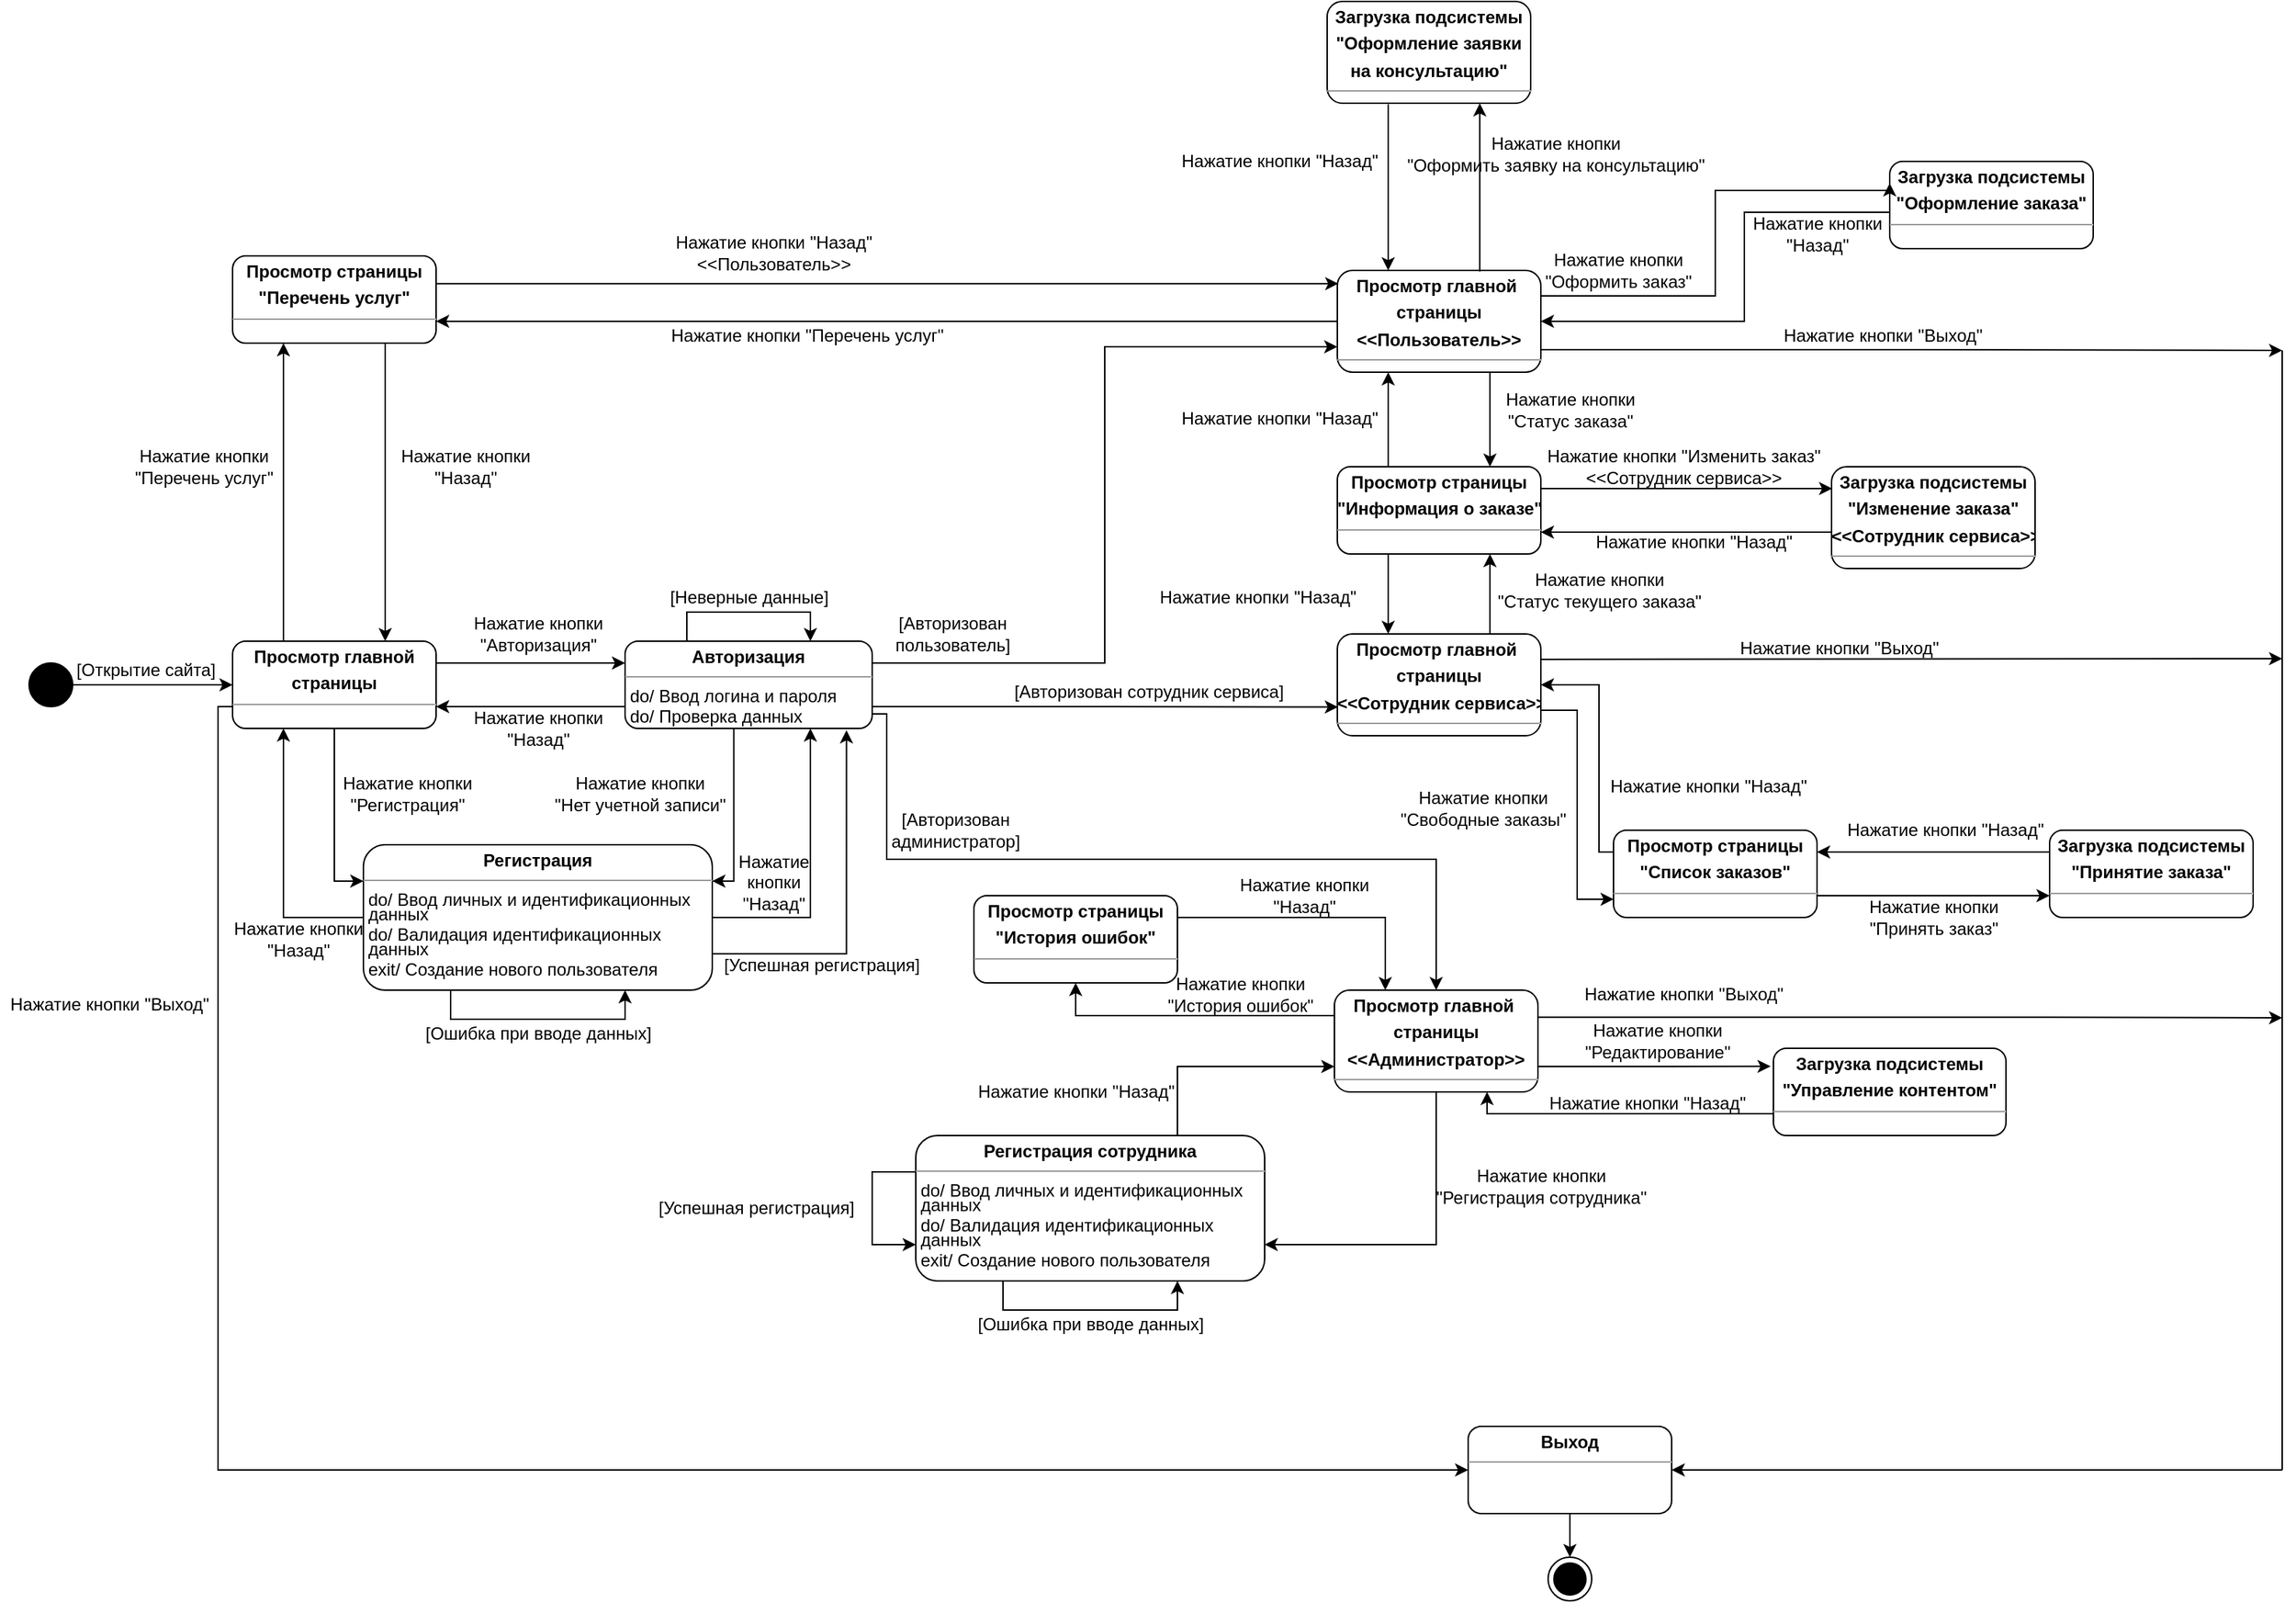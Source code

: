 <mxfile version="13.6.2" type="device" pages="3"><diagram id="BVhLjkc-MSTtL5HvLe0b" name="Контекстная диаграмма"><mxGraphModel dx="1424" dy="992" grid="0" gridSize="10" guides="1" tooltips="1" connect="1" arrows="1" fold="1" page="0" pageScale="1" pageWidth="827" pageHeight="1169" math="0" shadow="0"><root><mxCell id="0"/><mxCell id="1" parent="0"/><mxCell id="hkocBqeEuNfDdqjQ3Q6Q-10" value="&lt;p style=&quot;margin: 0px ; margin-top: 4px ; text-align: center&quot;&gt;&lt;b&gt;Просмотр страницы&lt;/b&gt;&lt;/p&gt;&lt;p style=&quot;margin: 0px ; margin-top: 4px ; text-align: center&quot;&gt;&lt;b&gt;&quot;Информация о заказе&quot;&lt;/b&gt;&lt;/p&gt;&lt;hr size=&quot;1&quot;&gt;&lt;div style=&quot;height: 2px&quot;&gt;&lt;/div&gt;" style="verticalAlign=top;align=left;overflow=fill;fontSize=12;fontFamily=Helvetica;html=1;rounded=1;" parent="1" vertex="1"><mxGeometry x="830" y="200" width="140" height="60" as="geometry"/></mxCell><mxCell id="hkocBqeEuNfDdqjQ3Q6Q-13" value="&lt;p style=&quot;margin: 0px ; margin-top: 4px ; text-align: center&quot;&gt;&lt;b&gt;Загрузка подсистемы&lt;/b&gt;&lt;/p&gt;&lt;p style=&quot;margin: 0px ; margin-top: 4px ; text-align: center&quot;&gt;&lt;b&gt;&quot;Оформление заказа&quot;&lt;/b&gt;&lt;/p&gt;&lt;hr size=&quot;1&quot;&gt;&lt;div style=&quot;height: 2px&quot;&gt;&lt;/div&gt;" style="verticalAlign=top;align=left;overflow=fill;fontSize=12;fontFamily=Helvetica;html=1;rounded=1;" parent="1" vertex="1"><mxGeometry x="1210" y="-10" width="140" height="60" as="geometry"/></mxCell><mxCell id="hkocBqeEuNfDdqjQ3Q6Q-14" value="&lt;p style=&quot;margin: 0px ; margin-top: 4px ; text-align: center&quot;&gt;&lt;b&gt;Просмотр главной&amp;nbsp;&lt;/b&gt;&lt;/p&gt;&lt;p style=&quot;margin: 0px ; margin-top: 4px ; text-align: center&quot;&gt;&lt;b&gt;страницы&lt;/b&gt;&lt;/p&gt;&lt;p style=&quot;margin: 0px ; margin-top: 4px ; text-align: center&quot;&gt;&lt;b&gt;&amp;lt;&amp;lt;Пользователь&amp;gt;&amp;gt;&lt;/b&gt;&lt;/p&gt;&lt;hr size=&quot;1&quot;&gt;&lt;div style=&quot;height: 2px&quot;&gt;&lt;/div&gt;" style="verticalAlign=top;align=left;overflow=fill;fontSize=12;fontFamily=Helvetica;html=1;rounded=1;" parent="1" vertex="1"><mxGeometry x="830" y="65" width="140" height="70" as="geometry"/></mxCell><mxCell id="hkocBqeEuNfDdqjQ3Q6Q-15" value="&lt;p style=&quot;margin: 0px ; margin-top: 4px ; text-align: center&quot;&gt;&lt;b&gt;Регистрация&lt;/b&gt;&lt;/p&gt;&lt;hr size=&quot;1&quot;&gt;&lt;div style=&quot;height: 2px&quot;&gt;&amp;nbsp;do/ Ввод личных и идентификационных&lt;/div&gt;&lt;div style=&quot;height: 2px&quot;&gt;&lt;br&gt;&lt;/div&gt;&lt;div style=&quot;height: 2px&quot;&gt;&lt;br&gt;&lt;/div&gt;&lt;div style=&quot;height: 2px&quot;&gt;&lt;br&gt;&lt;/div&gt;&lt;div style=&quot;height: 2px&quot;&gt;&lt;br&gt;&lt;/div&gt;&lt;div style=&quot;height: 2px&quot;&gt;&amp;nbsp;данных&lt;/div&gt;&lt;div style=&quot;height: 2px&quot;&gt;&lt;br&gt;&lt;/div&gt;&lt;div style=&quot;height: 2px&quot;&gt;&lt;br&gt;&lt;/div&gt;&lt;div style=&quot;height: 2px&quot;&gt;&lt;br&gt;&lt;/div&gt;&lt;div style=&quot;height: 2px&quot;&gt;&lt;br&gt;&lt;/div&gt;&lt;div style=&quot;height: 2px&quot;&gt;&lt;br&gt;&lt;/div&gt;&lt;div style=&quot;height: 2px&quot;&gt;&lt;br&gt;&lt;/div&gt;&lt;div style=&quot;height: 2px&quot;&gt;&amp;nbsp;do/ Валидация идентификационных&lt;/div&gt;&lt;div style=&quot;height: 2px&quot;&gt;&lt;br&gt;&lt;/div&gt;&lt;div style=&quot;height: 2px&quot;&gt;&lt;br&gt;&lt;/div&gt;&lt;div style=&quot;height: 2px&quot;&gt;&lt;br&gt;&lt;/div&gt;&lt;div style=&quot;height: 2px&quot;&gt;&lt;br&gt;&lt;/div&gt;&lt;div style=&quot;height: 2px&quot;&gt;&amp;nbsp;данных&lt;/div&gt;&lt;div style=&quot;height: 2px&quot;&gt;&lt;br&gt;&lt;/div&gt;&lt;div style=&quot;height: 2px&quot;&gt;&lt;br&gt;&lt;/div&gt;&lt;div style=&quot;height: 2px&quot;&gt;&lt;br&gt;&lt;/div&gt;&lt;div style=&quot;height: 2px&quot;&gt;&lt;br&gt;&lt;/div&gt;&lt;div style=&quot;height: 2px&quot;&gt;&lt;br&gt;&lt;/div&gt;&lt;div style=&quot;height: 2px&quot;&gt;&lt;br&gt;&lt;/div&gt;&lt;div style=&quot;height: 2px&quot;&gt;&amp;nbsp;exit/ Создание нового пользователя&lt;/div&gt;" style="verticalAlign=top;align=left;overflow=fill;fontSize=12;fontFamily=Helvetica;html=1;rounded=1;" parent="1" vertex="1"><mxGeometry x="160" y="460" width="240" height="100" as="geometry"/></mxCell><mxCell id="hkocBqeEuNfDdqjQ3Q6Q-16" value="&lt;p style=&quot;margin: 0px ; margin-top: 4px ; text-align: center&quot;&gt;&lt;b&gt;Авторизация&lt;/b&gt;&lt;/p&gt;&lt;hr size=&quot;1&quot;&gt;&lt;div style=&quot;height: 2px&quot;&gt;&amp;nbsp;do/ Ввод логина и пароля&lt;/div&gt;&lt;div style=&quot;height: 2px&quot;&gt;&lt;br&gt;&lt;/div&gt;&lt;div style=&quot;height: 2px&quot;&gt;&lt;br&gt;&lt;/div&gt;&lt;div style=&quot;height: 2px&quot;&gt;&lt;br&gt;&lt;/div&gt;&lt;div style=&quot;height: 2px&quot;&gt;&lt;br&gt;&lt;/div&gt;&lt;div style=&quot;height: 2px&quot;&gt;&lt;br&gt;&lt;/div&gt;&lt;div style=&quot;height: 2px&quot;&gt;&lt;br&gt;&lt;/div&gt;&lt;div style=&quot;height: 2px&quot;&gt;&amp;nbsp;do/ Проверка данных&lt;/div&gt;" style="verticalAlign=top;align=left;overflow=fill;fontSize=12;fontFamily=Helvetica;html=1;rounded=1;" parent="1" vertex="1"><mxGeometry x="340" y="320" width="170" height="60" as="geometry"/></mxCell><mxCell id="hkocBqeEuNfDdqjQ3Q6Q-17" value="&lt;p style=&quot;margin: 0px ; margin-top: 4px ; text-align: center&quot;&gt;&lt;b&gt;Выход&lt;/b&gt;&lt;/p&gt;&lt;hr size=&quot;1&quot;&gt;&lt;div style=&quot;height: 2px&quot;&gt;&lt;/div&gt;" style="verticalAlign=top;align=left;overflow=fill;fontSize=12;fontFamily=Helvetica;html=1;rounded=1;" parent="1" vertex="1"><mxGeometry x="920" y="860" width="140" height="60" as="geometry"/></mxCell><mxCell id="hkocBqeEuNfDdqjQ3Q6Q-18" value="&lt;p style=&quot;margin: 0px ; margin-top: 4px ; text-align: center&quot;&gt;&lt;b&gt;Просмотр страницы&lt;/b&gt;&lt;/p&gt;&lt;p style=&quot;margin: 0px ; margin-top: 4px ; text-align: center&quot;&gt;&lt;b&gt;&quot;Перечень услуг&quot;&lt;/b&gt;&lt;/p&gt;&lt;hr size=&quot;1&quot;&gt;&lt;div style=&quot;height: 2px&quot;&gt;&lt;/div&gt;" style="verticalAlign=top;align=left;overflow=fill;fontSize=12;fontFamily=Helvetica;html=1;rounded=1;" parent="1" vertex="1"><mxGeometry x="70" y="55" width="140" height="60" as="geometry"/></mxCell><mxCell id="hkocBqeEuNfDdqjQ3Q6Q-19" value="&lt;p style=&quot;margin: 0px ; margin-top: 4px ; text-align: center&quot;&gt;&lt;b&gt;Просмотр главной&lt;/b&gt;&lt;/p&gt;&lt;p style=&quot;margin: 0px ; margin-top: 4px ; text-align: center&quot;&gt;&lt;b&gt;страницы&lt;/b&gt;&lt;/p&gt;&lt;hr size=&quot;1&quot;&gt;&lt;div style=&quot;height: 2px&quot;&gt;&lt;/div&gt;" style="verticalAlign=top;align=left;overflow=fill;fontSize=12;fontFamily=Helvetica;html=1;rounded=1;" parent="1" vertex="1"><mxGeometry x="70" y="320" width="140" height="60" as="geometry"/></mxCell><mxCell id="hkocBqeEuNfDdqjQ3Q6Q-34" value="" style="ellipse;whiteSpace=wrap;html=1;aspect=fixed;rounded=1;fillColor=#000000;" parent="1" vertex="1"><mxGeometry x="-70" y="335" width="30" height="30" as="geometry"/></mxCell><mxCell id="hkocBqeEuNfDdqjQ3Q6Q-35" value="" style="ellipse;html=1;shape=endState;fillColor=#000000;rounded=1;" parent="1" vertex="1"><mxGeometry x="975" y="950" width="30" height="30" as="geometry"/></mxCell><mxCell id="hkocBqeEuNfDdqjQ3Q6Q-37" value="" style="endArrow=classic;html=1;edgeStyle=orthogonalEdgeStyle;rounded=0;exitX=0;exitY=0.75;exitDx=0;exitDy=0;entryX=1;entryY=0.75;entryDx=0;entryDy=0;" parent="1" source="hkocBqeEuNfDdqjQ3Q6Q-16" target="hkocBqeEuNfDdqjQ3Q6Q-19" edge="1"><mxGeometry width="50" height="50" relative="1" as="geometry"><mxPoint x="300" y="500" as="sourcePoint"/><mxPoint x="350" y="450" as="targetPoint"/></mxGeometry></mxCell><mxCell id="hkocBqeEuNfDdqjQ3Q6Q-43" value="" style="endArrow=none;html=1;edgeStyle=orthogonalEdgeStyle;rounded=0;exitX=1;exitY=0.5;exitDx=0;exitDy=0;entryX=0;entryY=0.5;entryDx=0;entryDy=0;startArrow=classic;startFill=1;endFill=0;" parent="1" source="hkocBqeEuNfDdqjQ3Q6Q-14" target="hkocBqeEuNfDdqjQ3Q6Q-13" edge="1"><mxGeometry width="50" height="50" relative="1" as="geometry"><mxPoint x="250" y="-280" as="sourcePoint"/><mxPoint x="300" y="-330" as="targetPoint"/><Array as="points"><mxPoint x="1110" y="100"/><mxPoint x="1110" y="25"/></Array></mxGeometry></mxCell><mxCell id="hkocBqeEuNfDdqjQ3Q6Q-44" value="" style="endArrow=classic;html=1;edgeStyle=orthogonalEdgeStyle;rounded=0;exitX=0.75;exitY=1;exitDx=0;exitDy=0;entryX=0.75;entryY=0;entryDx=0;entryDy=0;" parent="1" source="hkocBqeEuNfDdqjQ3Q6Q-18" target="hkocBqeEuNfDdqjQ3Q6Q-19" edge="1"><mxGeometry width="50" height="50" relative="1" as="geometry"><mxPoint x="340" y="10" as="sourcePoint"/><mxPoint x="390" y="-40" as="targetPoint"/></mxGeometry></mxCell><mxCell id="hkocBqeEuNfDdqjQ3Q6Q-45" value="" style="endArrow=classic;html=1;edgeStyle=orthogonalEdgeStyle;rounded=0;entryX=0.25;entryY=1;entryDx=0;entryDy=0;exitX=0;exitY=0.5;exitDx=0;exitDy=0;" parent="1" source="hkocBqeEuNfDdqjQ3Q6Q-15" target="hkocBqeEuNfDdqjQ3Q6Q-19" edge="1"><mxGeometry width="50" height="50" relative="1" as="geometry"><mxPoint x="170" y="630" as="sourcePoint"/><mxPoint x="220" y="580" as="targetPoint"/></mxGeometry></mxCell><mxCell id="hkocBqeEuNfDdqjQ3Q6Q-46" value="" style="endArrow=classic;html=1;edgeStyle=orthogonalEdgeStyle;rounded=0;exitX=1;exitY=0.5;exitDx=0;exitDy=0;entryX=0;entryY=0.5;entryDx=0;entryDy=0;" parent="1" source="hkocBqeEuNfDdqjQ3Q6Q-34" target="hkocBqeEuNfDdqjQ3Q6Q-19" edge="1"><mxGeometry width="50" height="50" relative="1" as="geometry"><mxPoint x="360" y="30" as="sourcePoint"/><mxPoint x="410" y="-20" as="targetPoint"/></mxGeometry></mxCell><mxCell id="hkocBqeEuNfDdqjQ3Q6Q-47" value="" style="endArrow=classic;html=1;edgeStyle=orthogonalEdgeStyle;rounded=0;exitX=0.25;exitY=0;exitDx=0;exitDy=0;entryX=0.25;entryY=1;entryDx=0;entryDy=0;" parent="1" source="hkocBqeEuNfDdqjQ3Q6Q-19" target="hkocBqeEuNfDdqjQ3Q6Q-18" edge="1"><mxGeometry width="50" height="50" relative="1" as="geometry"><mxPoint x="370" y="40" as="sourcePoint"/><mxPoint x="420" y="-10" as="targetPoint"/></mxGeometry></mxCell><mxCell id="hkocBqeEuNfDdqjQ3Q6Q-48" value="[Открытие сайта]" style="text;html=1;align=center;verticalAlign=middle;resizable=0;points=[];autosize=1;" parent="1" vertex="1"><mxGeometry x="-45" y="330" width="110" height="20" as="geometry"/></mxCell><mxCell id="hkocBqeEuNfDdqjQ3Q6Q-49" value="Нажатие кнопки&lt;br&gt;&quot;Перечень услуг&quot;" style="text;html=1;align=center;verticalAlign=middle;resizable=0;points=[];autosize=1;" parent="1" vertex="1"><mxGeometry x="-5" y="185" width="110" height="30" as="geometry"/></mxCell><mxCell id="hkocBqeEuNfDdqjQ3Q6Q-50" value="Нажатие кнопки&lt;br&gt;&quot;Назад&quot;" style="text;html=1;align=center;verticalAlign=middle;resizable=0;points=[];autosize=1;" parent="1" vertex="1"><mxGeometry x="180" y="185" width="100" height="30" as="geometry"/></mxCell><mxCell id="hkocBqeEuNfDdqjQ3Q6Q-56" value="" style="endArrow=classic;html=1;edgeStyle=orthogonalEdgeStyle;rounded=0;exitX=1;exitY=0.25;exitDx=0;exitDy=0;entryX=0.005;entryY=0.13;entryDx=0;entryDy=0;entryPerimeter=0;" parent="1" source="hkocBqeEuNfDdqjQ3Q6Q-18" target="hkocBqeEuNfDdqjQ3Q6Q-14" edge="1"><mxGeometry width="50" height="50" relative="1" as="geometry"><mxPoint x="330" as="sourcePoint"/><mxPoint x="380" y="-50" as="targetPoint"/><Array as="points"><mxPoint x="210" y="74"/></Array></mxGeometry></mxCell><mxCell id="hkocBqeEuNfDdqjQ3Q6Q-57" value="" style="endArrow=classic;html=1;edgeStyle=orthogonalEdgeStyle;rounded=0;exitX=1;exitY=0.75;exitDx=0;exitDy=0;entryX=0.003;entryY=0.718;entryDx=0;entryDy=0;entryPerimeter=0;" parent="1" source="hkocBqeEuNfDdqjQ3Q6Q-16" target="hkocBqeEuNfDdqjQ3Q6Q-86" edge="1"><mxGeometry width="50" height="50" relative="1" as="geometry"><mxPoint x="340" y="10" as="sourcePoint"/><mxPoint x="390" y="-40" as="targetPoint"/></mxGeometry></mxCell><mxCell id="hkocBqeEuNfDdqjQ3Q6Q-58" value="" style="endArrow=classic;html=1;edgeStyle=orthogonalEdgeStyle;rounded=0;exitX=0.25;exitY=0;exitDx=0;exitDy=0;entryX=0.75;entryY=0;entryDx=0;entryDy=0;" parent="1" source="hkocBqeEuNfDdqjQ3Q6Q-16" target="hkocBqeEuNfDdqjQ3Q6Q-16" edge="1"><mxGeometry width="50" height="50" relative="1" as="geometry"><mxPoint x="360" y="30" as="sourcePoint"/><mxPoint x="445" y="320" as="targetPoint"/><Array as="points"><mxPoint x="383" y="300"/><mxPoint x="468" y="300"/></Array></mxGeometry></mxCell><mxCell id="hkocBqeEuNfDdqjQ3Q6Q-63" value="" style="endArrow=classic;html=1;edgeStyle=orthogonalEdgeStyle;rounded=0;exitX=0;exitY=0.5;exitDx=0;exitDy=0;entryX=1;entryY=0.75;entryDx=0;entryDy=0;" parent="1" source="hkocBqeEuNfDdqjQ3Q6Q-14" target="hkocBqeEuNfDdqjQ3Q6Q-18" edge="1"><mxGeometry width="50" height="50" relative="1" as="geometry"><mxPoint x="330" as="sourcePoint"/><mxPoint x="380" y="-50" as="targetPoint"/></mxGeometry></mxCell><mxCell id="hkocBqeEuNfDdqjQ3Q6Q-64" value="" style="endArrow=classic;html=1;edgeStyle=orthogonalEdgeStyle;rounded=0;exitX=1;exitY=0.25;exitDx=0;exitDy=0;entryX=0;entryY=0.75;entryDx=0;entryDy=0;" parent="1" source="hkocBqeEuNfDdqjQ3Q6Q-16" target="hkocBqeEuNfDdqjQ3Q6Q-14" edge="1"><mxGeometry width="50" height="50" relative="1" as="geometry"><mxPoint x="330" y="90" as="sourcePoint"/><mxPoint x="390" y="-40" as="targetPoint"/></mxGeometry></mxCell><mxCell id="hkocBqeEuNfDdqjQ3Q6Q-65" value="" style="endArrow=classic;html=1;edgeStyle=orthogonalEdgeStyle;rounded=0;exitX=1;exitY=0.5;exitDx=0;exitDy=0;entryX=0.75;entryY=1;entryDx=0;entryDy=0;" parent="1" source="hkocBqeEuNfDdqjQ3Q6Q-15" target="hkocBqeEuNfDdqjQ3Q6Q-16" edge="1"><mxGeometry width="50" height="50" relative="1" as="geometry"><mxPoint x="450" y="540" as="sourcePoint"/><mxPoint x="500" y="490" as="targetPoint"/></mxGeometry></mxCell><mxCell id="hkocBqeEuNfDdqjQ3Q6Q-66" value="" style="endArrow=classic;html=1;edgeStyle=orthogonalEdgeStyle;rounded=0;exitX=1;exitY=0.25;exitDx=0;exitDy=0;entryX=0;entryY=0.25;entryDx=0;entryDy=0;" parent="1" source="hkocBqeEuNfDdqjQ3Q6Q-19" target="hkocBqeEuNfDdqjQ3Q6Q-16" edge="1"><mxGeometry width="50" height="50" relative="1" as="geometry"><mxPoint x="370" y="40" as="sourcePoint"/><mxPoint x="420" y="-10" as="targetPoint"/></mxGeometry></mxCell><mxCell id="hkocBqeEuNfDdqjQ3Q6Q-68" value="" style="endArrow=classic;html=1;edgeStyle=orthogonalEdgeStyle;rounded=0;exitX=1;exitY=0.25;exitDx=0;exitDy=0;entryX=0;entryY=0.25;entryDx=0;entryDy=0;" parent="1" source="hkocBqeEuNfDdqjQ3Q6Q-14" target="hkocBqeEuNfDdqjQ3Q6Q-13" edge="1"><mxGeometry width="50" height="50" relative="1" as="geometry"><mxPoint x="840" y="-100" as="sourcePoint"/><mxPoint x="890" y="-150" as="targetPoint"/><Array as="points"><mxPoint x="1090" y="82"/><mxPoint x="1090" y="10"/></Array></mxGeometry></mxCell><mxCell id="hkocBqeEuNfDdqjQ3Q6Q-69" value="" style="endArrow=classic;html=1;edgeStyle=orthogonalEdgeStyle;rounded=0;entryX=0.5;entryY=0;entryDx=0;entryDy=0;" parent="1" target="hkocBqeEuNfDdqjQ3Q6Q-87" edge="1"><mxGeometry width="50" height="50" relative="1" as="geometry"><mxPoint x="510" y="370" as="sourcePoint"/><mxPoint x="619.94" y="450" as="targetPoint"/><Array as="points"><mxPoint x="520" y="370"/><mxPoint x="520" y="470"/><mxPoint x="898" y="470"/></Array></mxGeometry></mxCell><mxCell id="hkocBqeEuNfDdqjQ3Q6Q-70" value="" style="endArrow=classic;html=1;edgeStyle=orthogonalEdgeStyle;rounded=0;entryX=0;entryY=0.25;entryDx=0;entryDy=0;exitX=0.5;exitY=1;exitDx=0;exitDy=0;" parent="1" source="hkocBqeEuNfDdqjQ3Q6Q-19" target="hkocBqeEuNfDdqjQ3Q6Q-15" edge="1"><mxGeometry width="50" height="50" relative="1" as="geometry"><mxPoint x="170" y="690" as="sourcePoint"/><mxPoint x="220" y="640" as="targetPoint"/></mxGeometry></mxCell><mxCell id="hkocBqeEuNfDdqjQ3Q6Q-71" value="" style="endArrow=classic;html=1;edgeStyle=orthogonalEdgeStyle;rounded=0;exitX=1;exitY=0.75;exitDx=0;exitDy=0;entryX=0.896;entryY=1.02;entryDx=0;entryDy=0;entryPerimeter=0;" parent="1" source="hkocBqeEuNfDdqjQ3Q6Q-15" target="hkocBqeEuNfDdqjQ3Q6Q-16" edge="1"><mxGeometry width="50" height="50" relative="1" as="geometry"><mxPoint x="450" y="540" as="sourcePoint"/><mxPoint x="510" y="500" as="targetPoint"/></mxGeometry></mxCell><mxCell id="hkocBqeEuNfDdqjQ3Q6Q-72" value="" style="endArrow=classic;html=1;edgeStyle=orthogonalEdgeStyle;rounded=0;exitX=0.44;exitY=1.007;exitDx=0;exitDy=0;entryX=1;entryY=0.25;entryDx=0;entryDy=0;exitPerimeter=0;" parent="1" source="hkocBqeEuNfDdqjQ3Q6Q-16" target="hkocBqeEuNfDdqjQ3Q6Q-15" edge="1"><mxGeometry width="50" height="50" relative="1" as="geometry"><mxPoint x="430" y="490" as="sourcePoint"/><mxPoint x="480" y="440" as="targetPoint"/></mxGeometry></mxCell><mxCell id="hkocBqeEuNfDdqjQ3Q6Q-73" value="" style="endArrow=classic;html=1;edgeStyle=orthogonalEdgeStyle;rounded=0;exitX=0.5;exitY=1;exitDx=0;exitDy=0;entryX=0.5;entryY=0;entryDx=0;entryDy=0;" parent="1" source="hkocBqeEuNfDdqjQ3Q6Q-17" target="hkocBqeEuNfDdqjQ3Q6Q-35" edge="1"><mxGeometry width="50" height="50" relative="1" as="geometry"><mxPoint x="1125" y="1060" as="sourcePoint"/><mxPoint x="990" y="965" as="targetPoint"/></mxGeometry></mxCell><mxCell id="hkocBqeEuNfDdqjQ3Q6Q-74" value="" style="endArrow=classic;html=1;edgeStyle=orthogonalEdgeStyle;rounded=0;entryX=0;entryY=0.5;entryDx=0;entryDy=0;exitX=0;exitY=0.75;exitDx=0;exitDy=0;" parent="1" source="hkocBqeEuNfDdqjQ3Q6Q-19" target="hkocBqeEuNfDdqjQ3Q6Q-17" edge="1"><mxGeometry width="50" height="50" relative="1" as="geometry"><mxPoint x="160" y="580" as="sourcePoint"/><mxPoint x="210" y="530" as="targetPoint"/></mxGeometry></mxCell><mxCell id="hkocBqeEuNfDdqjQ3Q6Q-75" value="Нажатие кнопки &quot;Выход&quot;" style="text;html=1;align=center;verticalAlign=middle;resizable=0;points=[];autosize=1;" parent="1" vertex="1"><mxGeometry x="-90" y="560" width="150" height="20" as="geometry"/></mxCell><mxCell id="hkocBqeEuNfDdqjQ3Q6Q-76" value="Нажатие кнопки&lt;br&gt;&quot;Авторизация&quot;" style="text;html=1;align=center;verticalAlign=middle;resizable=0;points=[];autosize=1;" parent="1" vertex="1"><mxGeometry x="230" y="300" width="100" height="30" as="geometry"/></mxCell><mxCell id="hkocBqeEuNfDdqjQ3Q6Q-77" value="Нажатие кнопки&lt;br&gt;&quot;Назад&quot;" style="text;html=1;align=center;verticalAlign=middle;resizable=0;points=[];autosize=1;" parent="1" vertex="1"><mxGeometry x="230" y="365" width="100" height="30" as="geometry"/></mxCell><mxCell id="hkocBqeEuNfDdqjQ3Q6Q-78" value="[Неверные данные]" style="text;html=1;align=center;verticalAlign=middle;resizable=0;points=[];autosize=1;" parent="1" vertex="1"><mxGeometry x="365" y="280" width="120" height="20" as="geometry"/></mxCell><mxCell id="hkocBqeEuNfDdqjQ3Q6Q-79" value="Нажатие кнопки&lt;br&gt;&quot;Нет учетной записи&quot;" style="text;html=1;align=center;verticalAlign=middle;resizable=0;points=[];autosize=1;" parent="1" vertex="1"><mxGeometry x="285" y="410" width="130" height="30" as="geometry"/></mxCell><mxCell id="hkocBqeEuNfDdqjQ3Q6Q-80" value="Нажатие кнопки&lt;br&gt;&quot;Назад&quot;" style="text;html=1;align=center;verticalAlign=middle;resizable=0;points=[];autosize=1;" parent="1" vertex="1"><mxGeometry x="65" y="510" width="100" height="30" as="geometry"/></mxCell><mxCell id="hkocBqeEuNfDdqjQ3Q6Q-81" value="Нажатие кнопки&lt;br&gt;&quot;Регистрация&quot;" style="text;html=1;align=center;verticalAlign=middle;resizable=0;points=[];autosize=1;" parent="1" vertex="1"><mxGeometry x="140" y="410" width="100" height="30" as="geometry"/></mxCell><mxCell id="hkocBqeEuNfDdqjQ3Q6Q-82" value="Нажатие&lt;br&gt;кнопки&lt;br&gt;&quot;Назад&quot;" style="text;html=1;align=center;verticalAlign=middle;resizable=0;points=[];autosize=1;" parent="1" vertex="1"><mxGeometry x="412" y="461" width="60" height="50" as="geometry"/></mxCell><mxCell id="hkocBqeEuNfDdqjQ3Q6Q-83" value="[Успешная регистрация]" style="text;html=1;align=center;verticalAlign=middle;resizable=0;points=[];autosize=1;" parent="1" vertex="1"><mxGeometry x="400" y="533" width="150" height="20" as="geometry"/></mxCell><mxCell id="hkocBqeEuNfDdqjQ3Q6Q-84" value="" style="endArrow=classic;html=1;edgeStyle=orthogonalEdgeStyle;rounded=0;exitX=0.25;exitY=1;exitDx=0;exitDy=0;entryX=0.75;entryY=1;entryDx=0;entryDy=0;" parent="1" source="hkocBqeEuNfDdqjQ3Q6Q-15" target="hkocBqeEuNfDdqjQ3Q6Q-15" edge="1"><mxGeometry width="50" height="50" relative="1" as="geometry"><mxPoint x="240" y="600" as="sourcePoint"/><mxPoint x="325" y="600" as="targetPoint"/><Array as="points"><mxPoint x="220" y="580"/><mxPoint x="340" y="580"/></Array></mxGeometry></mxCell><mxCell id="hkocBqeEuNfDdqjQ3Q6Q-85" value="[Ошибка при вводе данных]" style="text;html=1;align=center;verticalAlign=middle;resizable=0;points=[];autosize=1;" parent="1" vertex="1"><mxGeometry x="195" y="580" width="170" height="20" as="geometry"/></mxCell><mxCell id="hkocBqeEuNfDdqjQ3Q6Q-86" value="&lt;p style=&quot;margin: 0px ; margin-top: 4px ; text-align: center&quot;&gt;&lt;b&gt;Просмотр главной&amp;nbsp;&lt;/b&gt;&lt;/p&gt;&lt;p style=&quot;margin: 0px ; margin-top: 4px ; text-align: center&quot;&gt;&lt;b&gt;страницы&lt;/b&gt;&lt;/p&gt;&lt;p style=&quot;margin: 0px ; margin-top: 4px ; text-align: center&quot;&gt;&lt;b&gt;&amp;lt;&amp;lt;Сотрудник сервиса&amp;gt;&amp;gt;&lt;/b&gt;&lt;/p&gt;&lt;hr size=&quot;1&quot;&gt;&lt;div style=&quot;height: 2px&quot;&gt;&lt;/div&gt;" style="verticalAlign=top;align=left;overflow=fill;fontSize=12;fontFamily=Helvetica;html=1;rounded=1;" parent="1" vertex="1"><mxGeometry x="830" y="315" width="140" height="70" as="geometry"/></mxCell><mxCell id="hkocBqeEuNfDdqjQ3Q6Q-87" value="&lt;p style=&quot;margin: 0px ; margin-top: 4px ; text-align: center&quot;&gt;&lt;b&gt;Просмотр главной&amp;nbsp;&lt;/b&gt;&lt;/p&gt;&lt;p style=&quot;margin: 0px ; margin-top: 4px ; text-align: center&quot;&gt;&lt;b&gt;страницы&lt;/b&gt;&lt;/p&gt;&lt;p style=&quot;margin: 0px ; margin-top: 4px ; text-align: center&quot;&gt;&lt;b&gt;&amp;lt;&amp;lt;Администратор&amp;gt;&amp;gt;&lt;/b&gt;&lt;/p&gt;&lt;hr size=&quot;1&quot;&gt;&lt;div style=&quot;height: 2px&quot;&gt;&lt;/div&gt;" style="verticalAlign=top;align=left;overflow=fill;fontSize=12;fontFamily=Helvetica;html=1;rounded=1;" parent="1" vertex="1"><mxGeometry x="828" y="560" width="140" height="70" as="geometry"/></mxCell><mxCell id="hkocBqeEuNfDdqjQ3Q6Q-88" value="[Авторизован сотрудник сервиса]" style="text;html=1;align=center;verticalAlign=middle;resizable=0;points=[];autosize=1;" parent="1" vertex="1"><mxGeometry x="600" y="345" width="200" height="20" as="geometry"/></mxCell><mxCell id="hkocBqeEuNfDdqjQ3Q6Q-89" value="[Авторизован&lt;br&gt;пользователь]" style="text;html=1;align=center;verticalAlign=middle;resizable=0;points=[];autosize=1;" parent="1" vertex="1"><mxGeometry x="520" y="300" width="90" height="30" as="geometry"/></mxCell><mxCell id="hkocBqeEuNfDdqjQ3Q6Q-90" value="[Авторизован&lt;br&gt;администратор]" style="text;html=1;align=center;verticalAlign=middle;resizable=0;points=[];autosize=1;" parent="1" vertex="1"><mxGeometry x="517" y="435" width="100" height="30" as="geometry"/></mxCell><mxCell id="hkocBqeEuNfDdqjQ3Q6Q-91" value="Нажатие кнопки &quot;Перечень услуг&quot;" style="text;html=1;align=center;verticalAlign=middle;resizable=0;points=[];autosize=1;" parent="1" vertex="1"><mxGeometry x="365" y="100" width="200" height="20" as="geometry"/></mxCell><mxCell id="hkocBqeEuNfDdqjQ3Q6Q-92" value="Нажатие кнопки &quot;Назад&quot;&lt;br&gt;&amp;lt;&amp;lt;Пользователь&amp;gt;&amp;gt;" style="text;html=1;align=center;verticalAlign=middle;resizable=0;points=[];autosize=1;" parent="1" vertex="1"><mxGeometry x="367" y="38" width="150" height="30" as="geometry"/></mxCell><mxCell id="hkocBqeEuNfDdqjQ3Q6Q-93" value="Нажатие кнопки&lt;br&gt;&quot;Назад&quot;" style="text;html=1;align=center;verticalAlign=middle;resizable=0;points=[];autosize=1;" parent="1" vertex="1"><mxGeometry x="1110" y="25" width="100" height="30" as="geometry"/></mxCell><mxCell id="hkocBqeEuNfDdqjQ3Q6Q-94" value="Нажатие кнопки&lt;br&gt;&quot;Оформить заказ&quot;" style="text;html=1;align=center;verticalAlign=middle;resizable=0;points=[];autosize=1;" parent="1" vertex="1"><mxGeometry x="963" y="50" width="120" height="30" as="geometry"/></mxCell><mxCell id="hkocBqeEuNfDdqjQ3Q6Q-95" value="Нажатие кнопки &quot;Назад&quot;" style="text;html=1;align=center;verticalAlign=middle;resizable=0;points=[];autosize=1;" parent="1" vertex="1"><mxGeometry x="700" y="280" width="150" height="20" as="geometry"/></mxCell><mxCell id="hkocBqeEuNfDdqjQ3Q6Q-96" value="Нажатие кнопки &quot;Назад&quot;" style="text;html=1;align=center;verticalAlign=middle;resizable=0;points=[];autosize=1;" parent="1" vertex="1"><mxGeometry x="715" y="157" width="150" height="20" as="geometry"/></mxCell><mxCell id="hkocBqeEuNfDdqjQ3Q6Q-137" value="" style="endArrow=classic;html=1;edgeStyle=orthogonalEdgeStyle;rounded=0;entryX=1;entryY=0.75;entryDx=0;entryDy=0;exitX=0.5;exitY=1;exitDx=0;exitDy=0;" parent="1" source="hkocBqeEuNfDdqjQ3Q6Q-87" target="hkocBqeEuNfDdqjQ3Q6Q-196" edge="1"><mxGeometry width="50" height="50" relative="1" as="geometry"><mxPoint x="800" y="760" as="sourcePoint"/><mxPoint x="850" y="710" as="targetPoint"/></mxGeometry></mxCell><mxCell id="hkocBqeEuNfDdqjQ3Q6Q-138" value="" style="endArrow=classic;html=1;edgeStyle=orthogonalEdgeStyle;rounded=0;exitX=0;exitY=0.25;exitDx=0;exitDy=0;entryX=0.5;entryY=1;entryDx=0;entryDy=0;" parent="1" source="hkocBqeEuNfDdqjQ3Q6Q-87" target="hkocBqeEuNfDdqjQ3Q6Q-158" edge="1"><mxGeometry width="50" height="50" relative="1" as="geometry"><mxPoint x="730" y="640" as="sourcePoint"/><mxPoint x="780" y="590" as="targetPoint"/></mxGeometry></mxCell><mxCell id="hkocBqeEuNfDdqjQ3Q6Q-139" value="" style="endArrow=classic;html=1;edgeStyle=orthogonalEdgeStyle;rounded=0;entryX=0;entryY=0.75;entryDx=0;entryDy=0;exitX=0.75;exitY=0;exitDx=0;exitDy=0;" parent="1" source="hkocBqeEuNfDdqjQ3Q6Q-196" target="hkocBqeEuNfDdqjQ3Q6Q-87" edge="1"><mxGeometry width="50" height="50" relative="1" as="geometry"><mxPoint x="610" y="650" as="sourcePoint"/><mxPoint x="660" y="600" as="targetPoint"/></mxGeometry></mxCell><mxCell id="hkocBqeEuNfDdqjQ3Q6Q-142" value="" style="endArrow=classic;html=1;edgeStyle=orthogonalEdgeStyle;rounded=0;" parent="1" edge="1"><mxGeometry width="50" height="50" relative="1" as="geometry"><mxPoint x="540" y="685" as="sourcePoint"/><mxPoint x="540" y="735" as="targetPoint"/><Array as="points"><mxPoint x="510" y="735"/></Array></mxGeometry></mxCell><mxCell id="hkocBqeEuNfDdqjQ3Q6Q-143" value="" style="endArrow=classic;html=1;edgeStyle=orthogonalEdgeStyle;rounded=0;" parent="1" edge="1"><mxGeometry width="50" height="50" relative="1" as="geometry"><mxPoint x="968" y="578.57" as="sourcePoint"/><mxPoint x="1480" y="579" as="targetPoint"/><Array as="points"><mxPoint x="1320" y="579"/><mxPoint x="1320" y="579"/></Array></mxGeometry></mxCell><mxCell id="hkocBqeEuNfDdqjQ3Q6Q-146" value="" style="endArrow=classic;html=1;edgeStyle=orthogonalEdgeStyle;rounded=0;entryX=0.75;entryY=1;entryDx=0;entryDy=0;exitX=0;exitY=0.75;exitDx=0;exitDy=0;" parent="1" source="hkocBqeEuNfDdqjQ3Q6Q-192" target="hkocBqeEuNfDdqjQ3Q6Q-87" edge="1"><mxGeometry width="50" height="50" relative="1" as="geometry"><mxPoint x="1080" y="660" as="sourcePoint"/><mxPoint x="1035" y="660" as="targetPoint"/><Array as="points"><mxPoint x="933" y="645"/></Array></mxGeometry></mxCell><mxCell id="hkocBqeEuNfDdqjQ3Q6Q-147" value="" style="endArrow=classic;html=1;edgeStyle=orthogonalEdgeStyle;rounded=0;exitX=1;exitY=0.75;exitDx=0;exitDy=0;" parent="1" edge="1"><mxGeometry width="50" height="50" relative="1" as="geometry"><mxPoint x="970" y="119.5" as="sourcePoint"/><mxPoint x="1480" y="120" as="targetPoint"/><Array as="points"><mxPoint x="1225" y="120"/></Array></mxGeometry></mxCell><mxCell id="hkocBqeEuNfDdqjQ3Q6Q-156" value="&lt;p style=&quot;margin: 0px ; margin-top: 4px ; text-align: center&quot;&gt;&lt;b&gt;Загрузка подсистемы&lt;/b&gt;&lt;/p&gt;&lt;p style=&quot;margin: 0px ; margin-top: 4px ; text-align: center&quot;&gt;&lt;b&gt;&quot;Принятие заказа&quot;&lt;/b&gt;&lt;/p&gt;&lt;hr size=&quot;1&quot;&gt;&lt;div style=&quot;height: 2px&quot;&gt;&lt;/div&gt;" style="verticalAlign=top;align=left;overflow=fill;fontSize=12;fontFamily=Helvetica;html=1;rounded=1;" parent="1" vertex="1"><mxGeometry x="1320" y="450" width="140" height="60" as="geometry"/></mxCell><mxCell id="hkocBqeEuNfDdqjQ3Q6Q-157" value="&lt;p style=&quot;margin: 0px ; margin-top: 4px ; text-align: center&quot;&gt;&lt;b&gt;Загрузка подсистемы&lt;/b&gt;&lt;/p&gt;&lt;p style=&quot;margin: 0px ; margin-top: 4px ; text-align: center&quot;&gt;&lt;b&gt;&quot;Оформление заявки&lt;/b&gt;&lt;/p&gt;&lt;p style=&quot;margin: 0px ; margin-top: 4px ; text-align: center&quot;&gt;&lt;b&gt;на консультацию&quot;&lt;/b&gt;&lt;/p&gt;&lt;hr size=&quot;1&quot;&gt;&lt;div style=&quot;height: 2px&quot;&gt;&lt;/div&gt;" style="verticalAlign=top;align=left;overflow=fill;fontSize=12;fontFamily=Helvetica;html=1;rounded=1;" parent="1" vertex="1"><mxGeometry x="823" y="-120" width="140" height="70" as="geometry"/></mxCell><mxCell id="hkocBqeEuNfDdqjQ3Q6Q-158" value="&lt;p style=&quot;margin: 0px ; margin-top: 4px ; text-align: center&quot;&gt;&lt;b&gt;Просмотр страницы&lt;/b&gt;&lt;/p&gt;&lt;p style=&quot;margin: 0px ; margin-top: 4px ; text-align: center&quot;&gt;&lt;b&gt;&quot;История ошибок&quot;&lt;/b&gt;&lt;/p&gt;&lt;hr size=&quot;1&quot;&gt;&lt;div style=&quot;height: 2px&quot;&gt;&lt;/div&gt;" style="verticalAlign=top;align=left;overflow=fill;fontSize=12;fontFamily=Helvetica;html=1;rounded=1;" parent="1" vertex="1"><mxGeometry x="580" y="495" width="140" height="60" as="geometry"/></mxCell><mxCell id="hkocBqeEuNfDdqjQ3Q6Q-159" value="&lt;p style=&quot;margin: 0px ; margin-top: 4px ; text-align: center&quot;&gt;&lt;b&gt;Загрузка подсистемы&lt;/b&gt;&lt;/p&gt;&lt;p style=&quot;margin: 0px ; margin-top: 4px ; text-align: center&quot;&gt;&lt;b&gt;&quot;Изменение заказа&quot;&lt;/b&gt;&lt;/p&gt;&lt;p style=&quot;margin: 0px ; margin-top: 4px ; text-align: center&quot;&gt;&lt;b&gt;&amp;lt;&amp;lt;Сотрудник сервиса&amp;gt;&amp;gt;&lt;/b&gt;&lt;/p&gt;&lt;hr size=&quot;1&quot;&gt;&lt;div style=&quot;height: 2px&quot;&gt;&lt;/div&gt;" style="verticalAlign=top;align=left;overflow=fill;fontSize=12;fontFamily=Helvetica;html=1;rounded=1;" parent="1" vertex="1"><mxGeometry x="1170" y="200" width="140" height="70" as="geometry"/></mxCell><mxCell id="hkocBqeEuNfDdqjQ3Q6Q-162" value="" style="endArrow=classic;html=1;edgeStyle=orthogonalEdgeStyle;rounded=0;entryX=-0.012;entryY=0.207;entryDx=0;entryDy=0;exitX=1;exitY=0.75;exitDx=0;exitDy=0;entryPerimeter=0;" parent="1" source="hkocBqeEuNfDdqjQ3Q6Q-87" target="hkocBqeEuNfDdqjQ3Q6Q-192" edge="1"><mxGeometry width="50" height="50" relative="1" as="geometry"><mxPoint x="985" y="660" as="sourcePoint"/><mxPoint x="1035" y="610" as="targetPoint"/></mxGeometry></mxCell><mxCell id="hkocBqeEuNfDdqjQ3Q6Q-163" value="" style="endArrow=classic;html=1;edgeStyle=orthogonalEdgeStyle;rounded=0;exitX=1;exitY=0.25;exitDx=0;exitDy=0;entryX=0.003;entryY=0.215;entryDx=0;entryDy=0;entryPerimeter=0;" parent="1" source="hkocBqeEuNfDdqjQ3Q6Q-10" target="hkocBqeEuNfDdqjQ3Q6Q-159" edge="1"><mxGeometry width="50" height="50" relative="1" as="geometry"><mxPoint x="644.94" y="-160" as="sourcePoint"/><mxPoint x="694.94" y="-210" as="targetPoint"/></mxGeometry></mxCell><mxCell id="hkocBqeEuNfDdqjQ3Q6Q-164" value="" style="endArrow=classic;html=1;edgeStyle=orthogonalEdgeStyle;rounded=0;entryX=0.75;entryY=1;entryDx=0;entryDy=0;exitX=0.7;exitY=0.011;exitDx=0;exitDy=0;exitPerimeter=0;" parent="1" source="hkocBqeEuNfDdqjQ3Q6Q-14" target="hkocBqeEuNfDdqjQ3Q6Q-157" edge="1"><mxGeometry width="50" height="50" relative="1" as="geometry"><mxPoint x="725" y="30" as="sourcePoint"/><mxPoint x="775" y="-20" as="targetPoint"/></mxGeometry></mxCell><mxCell id="hkocBqeEuNfDdqjQ3Q6Q-165" value="" style="endArrow=classic;html=1;edgeStyle=orthogonalEdgeStyle;rounded=0;exitX=0;exitY=0.25;exitDx=0;exitDy=0;entryX=1;entryY=0.25;entryDx=0;entryDy=0;" parent="1" source="hkocBqeEuNfDdqjQ3Q6Q-156" target="hkocBqeEuNfDdqjQ3Q6Q-183" edge="1"><mxGeometry width="50" height="50" relative="1" as="geometry"><mxPoint x="1220" y="470" as="sourcePoint"/><mxPoint x="1270" y="420" as="targetPoint"/></mxGeometry></mxCell><mxCell id="hkocBqeEuNfDdqjQ3Q6Q-167" value="" style="endArrow=classic;html=1;edgeStyle=orthogonalEdgeStyle;rounded=0;exitX=1;exitY=0.25;exitDx=0;exitDy=0;" parent="1" source="hkocBqeEuNfDdqjQ3Q6Q-86" edge="1"><mxGeometry width="50" height="50" relative="1" as="geometry"><mxPoint x="1135" y="365" as="sourcePoint"/><mxPoint x="1480" y="332" as="targetPoint"/></mxGeometry></mxCell><mxCell id="hkocBqeEuNfDdqjQ3Q6Q-168" value="" style="endArrow=classic;html=1;edgeStyle=orthogonalEdgeStyle;rounded=0;exitX=-0.003;exitY=0.643;exitDx=0;exitDy=0;entryX=1;entryY=0.75;entryDx=0;entryDy=0;exitPerimeter=0;" parent="1" source="hkocBqeEuNfDdqjQ3Q6Q-159" target="hkocBqeEuNfDdqjQ3Q6Q-10" edge="1"><mxGeometry width="50" height="50" relative="1" as="geometry"><mxPoint x="1070" y="335" as="sourcePoint"/><mxPoint x="1120" y="285" as="targetPoint"/></mxGeometry></mxCell><mxCell id="hkocBqeEuNfDdqjQ3Q6Q-169" value="" style="endArrow=classic;html=1;edgeStyle=orthogonalEdgeStyle;rounded=0;exitX=0.75;exitY=1;exitDx=0;exitDy=0;entryX=0.75;entryY=0;entryDx=0;entryDy=0;" parent="1" source="hkocBqeEuNfDdqjQ3Q6Q-14" target="hkocBqeEuNfDdqjQ3Q6Q-10" edge="1"><mxGeometry width="50" height="50" relative="1" as="geometry"><mxPoint x="790" y="-80" as="sourcePoint"/><mxPoint x="935" y="190" as="targetPoint"/></mxGeometry></mxCell><mxCell id="hkocBqeEuNfDdqjQ3Q6Q-170" value="" style="endArrow=classic;html=1;edgeStyle=orthogonalEdgeStyle;rounded=0;exitX=0;exitY=0.25;exitDx=0;exitDy=0;entryX=1;entryY=0.5;entryDx=0;entryDy=0;" parent="1" source="hkocBqeEuNfDdqjQ3Q6Q-183" target="hkocBqeEuNfDdqjQ3Q6Q-86" edge="1"><mxGeometry width="50" height="50" relative="1" as="geometry"><mxPoint x="1140" y="340" as="sourcePoint"/><mxPoint x="1093" y="290" as="targetPoint"/><Array as="points"><mxPoint x="1010" y="465"/><mxPoint x="1010" y="350"/></Array></mxGeometry></mxCell><mxCell id="hkocBqeEuNfDdqjQ3Q6Q-171" value="" style="endArrow=classic;html=1;edgeStyle=orthogonalEdgeStyle;rounded=0;entryX=0;entryY=0.75;entryDx=0;entryDy=0;exitX=1;exitY=0.75;exitDx=0;exitDy=0;" parent="1" source="hkocBqeEuNfDdqjQ3Q6Q-183" target="hkocBqeEuNfDdqjQ3Q6Q-156" edge="1"><mxGeometry width="50" height="50" relative="1" as="geometry"><mxPoint x="1215" y="461" as="sourcePoint"/><mxPoint x="1265" y="411" as="targetPoint"/></mxGeometry></mxCell><mxCell id="hkocBqeEuNfDdqjQ3Q6Q-172" value="" style="endArrow=classic;html=1;edgeStyle=orthogonalEdgeStyle;rounded=0;entryX=0.25;entryY=0;entryDx=0;entryDy=0;exitX=0.3;exitY=1.01;exitDx=0;exitDy=0;exitPerimeter=0;" parent="1" source="hkocBqeEuNfDdqjQ3Q6Q-157" target="hkocBqeEuNfDdqjQ3Q6Q-14" edge="1"><mxGeometry width="50" height="50" relative="1" as="geometry"><mxPoint x="655" y="-100" as="sourcePoint"/><mxPoint x="705" y="-150" as="targetPoint"/></mxGeometry></mxCell><mxCell id="hkocBqeEuNfDdqjQ3Q6Q-173" value="" style="endArrow=classic;html=1;edgeStyle=orthogonalEdgeStyle;rounded=0;exitX=0.25;exitY=0;exitDx=0;exitDy=0;entryX=0.25;entryY=1;entryDx=0;entryDy=0;" parent="1" source="hkocBqeEuNfDdqjQ3Q6Q-10" target="hkocBqeEuNfDdqjQ3Q6Q-14" edge="1"><mxGeometry width="50" height="50" relative="1" as="geometry"><mxPoint x="1070" y="260" as="sourcePoint"/><mxPoint x="1120" y="210" as="targetPoint"/></mxGeometry></mxCell><mxCell id="hkocBqeEuNfDdqjQ3Q6Q-174" value="" style="endArrow=classic;html=1;edgeStyle=orthogonalEdgeStyle;rounded=0;exitX=1;exitY=0.75;exitDx=0;exitDy=0;entryX=0.001;entryY=0.791;entryDx=0;entryDy=0;entryPerimeter=0;" parent="1" source="hkocBqeEuNfDdqjQ3Q6Q-86" target="hkocBqeEuNfDdqjQ3Q6Q-183" edge="1"><mxGeometry width="50" height="50" relative="1" as="geometry"><mxPoint x="1015" y="395" as="sourcePoint"/><mxPoint x="1065" y="345" as="targetPoint"/></mxGeometry></mxCell><mxCell id="hkocBqeEuNfDdqjQ3Q6Q-175" value="Нажатие кнопки&lt;br&gt;&quot;Статус заказа&quot;" style="text;html=1;align=center;verticalAlign=middle;resizable=0;points=[];autosize=1;" parent="1" vertex="1"><mxGeometry x="940" y="146" width="100" height="30" as="geometry"/></mxCell><mxCell id="hkocBqeEuNfDdqjQ3Q6Q-176" value="" style="endArrow=classic;html=1;edgeStyle=orthogonalEdgeStyle;rounded=0;exitX=0.25;exitY=1;exitDx=0;exitDy=0;entryX=0.25;entryY=0;entryDx=0;entryDy=0;" parent="1" source="hkocBqeEuNfDdqjQ3Q6Q-10" target="hkocBqeEuNfDdqjQ3Q6Q-86" edge="1"><mxGeometry width="50" height="50" relative="1" as="geometry"><mxPoint x="875" y="210.0" as="sourcePoint"/><mxPoint x="875" y="145.0" as="targetPoint"/></mxGeometry></mxCell><mxCell id="hkocBqeEuNfDdqjQ3Q6Q-177" value="" style="endArrow=classic;html=1;edgeStyle=orthogonalEdgeStyle;rounded=0;exitX=0.75;exitY=0;exitDx=0;exitDy=0;entryX=0.75;entryY=1;entryDx=0;entryDy=0;" parent="1" source="hkocBqeEuNfDdqjQ3Q6Q-86" target="hkocBqeEuNfDdqjQ3Q6Q-10" edge="1"><mxGeometry width="50" height="50" relative="1" as="geometry"><mxPoint x="945" y="145.0" as="sourcePoint"/><mxPoint x="945" y="210.0" as="targetPoint"/></mxGeometry></mxCell><mxCell id="hkocBqeEuNfDdqjQ3Q6Q-178" value="Нажатие кнопки&lt;br&gt;&quot;Статус текущего заказа&quot;" style="text;html=1;align=center;verticalAlign=middle;resizable=0;points=[];autosize=1;" parent="1" vertex="1"><mxGeometry x="930" y="270" width="160" height="30" as="geometry"/></mxCell><mxCell id="hkocBqeEuNfDdqjQ3Q6Q-179" value="Нажатие кнопки&lt;br&gt;&quot;Оформить заявку на консультацию&quot;" style="text;html=1;align=center;verticalAlign=middle;resizable=0;points=[];autosize=1;" parent="1" vertex="1"><mxGeometry x="870" y="-30" width="220" height="30" as="geometry"/></mxCell><mxCell id="hkocBqeEuNfDdqjQ3Q6Q-180" value="Нажатие кнопки &quot;Назад&quot;" style="text;html=1;align=center;verticalAlign=middle;resizable=0;points=[];autosize=1;" parent="1" vertex="1"><mxGeometry x="715" y="-20" width="150" height="20" as="geometry"/></mxCell><mxCell id="hkocBqeEuNfDdqjQ3Q6Q-181" value="Нажатие кнопки &quot;Изменить заказ&quot;&lt;br&gt;&amp;lt;&amp;lt;Сотрудник сервиса&amp;gt;&amp;gt;" style="text;html=1;align=center;verticalAlign=middle;resizable=0;points=[];autosize=1;" parent="1" vertex="1"><mxGeometry x="968" y="185" width="200" height="30" as="geometry"/></mxCell><mxCell id="hkocBqeEuNfDdqjQ3Q6Q-182" value="Нажатие кнопки &quot;Назад&quot;" style="text;html=1;align=center;verticalAlign=middle;resizable=0;points=[];autosize=1;" parent="1" vertex="1"><mxGeometry x="1000" y="242" width="150" height="20" as="geometry"/></mxCell><mxCell id="hkocBqeEuNfDdqjQ3Q6Q-183" value="&lt;p style=&quot;margin: 0px ; margin-top: 4px ; text-align: center&quot;&gt;&lt;b&gt;Просмотр страницы&lt;/b&gt;&lt;/p&gt;&lt;p style=&quot;margin: 0px ; margin-top: 4px ; text-align: center&quot;&gt;&lt;b&gt;&quot;Список заказов&quot;&lt;/b&gt;&lt;/p&gt;&lt;hr size=&quot;1&quot;&gt;&lt;div style=&quot;height: 2px&quot;&gt;&lt;/div&gt;" style="verticalAlign=top;align=left;overflow=fill;fontSize=12;fontFamily=Helvetica;html=1;rounded=1;" parent="1" vertex="1"><mxGeometry x="1020" y="450" width="140" height="60" as="geometry"/></mxCell><mxCell id="hkocBqeEuNfDdqjQ3Q6Q-184" value="Нажатие кнопки &quot;Назад&quot;" style="text;html=1;align=center;verticalAlign=middle;resizable=0;points=[];autosize=1;" parent="1" vertex="1"><mxGeometry x="1010" y="410" width="150" height="20" as="geometry"/></mxCell><mxCell id="hkocBqeEuNfDdqjQ3Q6Q-185" value="Нажатие кнопки&lt;br&gt;&quot;Свободные заказы&quot;" style="text;html=1;align=center;verticalAlign=middle;resizable=0;points=[];autosize=1;" parent="1" vertex="1"><mxGeometry x="865" y="420" width="130" height="30" as="geometry"/></mxCell><mxCell id="hkocBqeEuNfDdqjQ3Q6Q-186" value="Нажатие кнопки &quot;Назад&quot;" style="text;html=1;align=center;verticalAlign=middle;resizable=0;points=[];autosize=1;" parent="1" vertex="1"><mxGeometry x="1173" y="440" width="150" height="20" as="geometry"/></mxCell><mxCell id="hkocBqeEuNfDdqjQ3Q6Q-187" value="Нажатие кнопки&lt;br&gt;&quot;Принять заказ&quot;" style="text;html=1;align=center;verticalAlign=middle;resizable=0;points=[];autosize=1;" parent="1" vertex="1"><mxGeometry x="1190" y="495" width="100" height="30" as="geometry"/></mxCell><mxCell id="hkocBqeEuNfDdqjQ3Q6Q-189" value="" style="endArrow=classic;html=1;edgeStyle=orthogonalEdgeStyle;rounded=0;entryX=0.25;entryY=0;entryDx=0;entryDy=0;exitX=1;exitY=0.25;exitDx=0;exitDy=0;" parent="1" source="hkocBqeEuNfDdqjQ3Q6Q-158" target="hkocBqeEuNfDdqjQ3Q6Q-87" edge="1"><mxGeometry width="50" height="50" relative="1" as="geometry"><mxPoint x="700" y="680" as="sourcePoint"/><mxPoint x="750" y="630" as="targetPoint"/></mxGeometry></mxCell><mxCell id="hkocBqeEuNfDdqjQ3Q6Q-190" value="Нажатие кнопки&lt;br&gt;&quot;Назад&quot;" style="text;html=1;align=center;verticalAlign=middle;resizable=0;points=[];autosize=1;" parent="1" vertex="1"><mxGeometry x="757" y="480" width="100" height="30" as="geometry"/></mxCell><mxCell id="hkocBqeEuNfDdqjQ3Q6Q-191" value="Нажатие кнопки&lt;br&gt;&quot;История ошибок&quot;" style="text;html=1;align=center;verticalAlign=middle;resizable=0;points=[];autosize=1;" parent="1" vertex="1"><mxGeometry x="703" y="548" width="120" height="30" as="geometry"/></mxCell><mxCell id="hkocBqeEuNfDdqjQ3Q6Q-192" value="&lt;p style=&quot;margin: 0px ; margin-top: 4px ; text-align: center&quot;&gt;&lt;b&gt;Загрузка подсистемы&lt;/b&gt;&lt;/p&gt;&lt;p style=&quot;margin: 0px ; margin-top: 4px ; text-align: center&quot;&gt;&lt;b&gt;&quot;Управление контентом&quot;&lt;/b&gt;&lt;/p&gt;&lt;hr size=&quot;1&quot;&gt;&lt;div style=&quot;height: 2px&quot;&gt;&lt;/div&gt;" style="verticalAlign=top;align=left;overflow=fill;fontSize=12;fontFamily=Helvetica;html=1;rounded=1;" parent="1" vertex="1"><mxGeometry x="1130" y="600" width="160" height="60" as="geometry"/></mxCell><mxCell id="hkocBqeEuNfDdqjQ3Q6Q-193" value="Нажатие кнопки&lt;br&gt;&quot;Редактирование&quot;" style="text;html=1;align=center;verticalAlign=middle;resizable=0;points=[];autosize=1;" parent="1" vertex="1"><mxGeometry x="990" y="580" width="120" height="30" as="geometry"/></mxCell><mxCell id="hkocBqeEuNfDdqjQ3Q6Q-194" value="Нажатие кнопки &quot;Назад&quot;" style="text;html=1;align=center;verticalAlign=middle;resizable=0;points=[];autosize=1;" parent="1" vertex="1"><mxGeometry x="968" y="628" width="150" height="20" as="geometry"/></mxCell><mxCell id="hkocBqeEuNfDdqjQ3Q6Q-196" value="&lt;p style=&quot;margin: 0px ; margin-top: 4px ; text-align: center&quot;&gt;&lt;b&gt;Регистрация сотрудника&lt;/b&gt;&lt;/p&gt;&lt;hr size=&quot;1&quot;&gt;&lt;div style=&quot;height: 2px&quot;&gt;&amp;nbsp;do/ Ввод личных и идентификационных&lt;/div&gt;&lt;div style=&quot;height: 2px&quot;&gt;&lt;br&gt;&lt;/div&gt;&lt;div style=&quot;height: 2px&quot;&gt;&lt;br&gt;&lt;/div&gt;&lt;div style=&quot;height: 2px&quot;&gt;&lt;br&gt;&lt;/div&gt;&lt;div style=&quot;height: 2px&quot;&gt;&lt;br&gt;&lt;/div&gt;&lt;div style=&quot;height: 2px&quot;&gt;&amp;nbsp;данных&lt;/div&gt;&lt;div style=&quot;height: 2px&quot;&gt;&lt;br&gt;&lt;/div&gt;&lt;div style=&quot;height: 2px&quot;&gt;&lt;br&gt;&lt;/div&gt;&lt;div style=&quot;height: 2px&quot;&gt;&lt;br&gt;&lt;/div&gt;&lt;div style=&quot;height: 2px&quot;&gt;&lt;br&gt;&lt;/div&gt;&lt;div style=&quot;height: 2px&quot;&gt;&lt;br&gt;&lt;/div&gt;&lt;div style=&quot;height: 2px&quot;&gt;&lt;br&gt;&lt;/div&gt;&lt;div style=&quot;height: 2px&quot;&gt;&amp;nbsp;do/ Валидация идентификационных&lt;/div&gt;&lt;div style=&quot;height: 2px&quot;&gt;&lt;br&gt;&lt;/div&gt;&lt;div style=&quot;height: 2px&quot;&gt;&lt;br&gt;&lt;/div&gt;&lt;div style=&quot;height: 2px&quot;&gt;&lt;br&gt;&lt;/div&gt;&lt;div style=&quot;height: 2px&quot;&gt;&lt;br&gt;&lt;/div&gt;&lt;div style=&quot;height: 2px&quot;&gt;&amp;nbsp;данных&lt;/div&gt;&lt;div style=&quot;height: 2px&quot;&gt;&lt;br&gt;&lt;/div&gt;&lt;div style=&quot;height: 2px&quot;&gt;&lt;br&gt;&lt;/div&gt;&lt;div style=&quot;height: 2px&quot;&gt;&lt;br&gt;&lt;/div&gt;&lt;div style=&quot;height: 2px&quot;&gt;&lt;br&gt;&lt;/div&gt;&lt;div style=&quot;height: 2px&quot;&gt;&lt;br&gt;&lt;/div&gt;&lt;div style=&quot;height: 2px&quot;&gt;&lt;br&gt;&lt;/div&gt;&lt;div style=&quot;height: 2px&quot;&gt;&amp;nbsp;exit/ Создание нового пользователя&lt;/div&gt;" style="verticalAlign=top;align=left;overflow=fill;fontSize=12;fontFamily=Helvetica;html=1;rounded=1;" parent="1" vertex="1"><mxGeometry x="540" y="660" width="240" height="100" as="geometry"/></mxCell><mxCell id="hkocBqeEuNfDdqjQ3Q6Q-197" value="" style="endArrow=classic;html=1;edgeStyle=orthogonalEdgeStyle;rounded=0;exitX=0.25;exitY=1;exitDx=0;exitDy=0;entryX=0.75;entryY=1;entryDx=0;entryDy=0;" parent="1" source="hkocBqeEuNfDdqjQ3Q6Q-196" target="hkocBqeEuNfDdqjQ3Q6Q-196" edge="1"><mxGeometry width="50" height="50" relative="1" as="geometry"><mxPoint x="620" y="800" as="sourcePoint"/><mxPoint x="705" y="800" as="targetPoint"/><Array as="points"><mxPoint x="600" y="780"/><mxPoint x="720" y="780"/></Array></mxGeometry></mxCell><mxCell id="hkocBqeEuNfDdqjQ3Q6Q-199" value="[Ошибка при вводе данных]" style="text;html=1;align=center;verticalAlign=middle;resizable=0;points=[];autosize=1;" parent="1" vertex="1"><mxGeometry x="575" y="780" width="170" height="20" as="geometry"/></mxCell><mxCell id="hkocBqeEuNfDdqjQ3Q6Q-200" value="[Успешная регистрация]" style="text;html=1;align=center;verticalAlign=middle;resizable=0;points=[];autosize=1;" parent="1" vertex="1"><mxGeometry x="355.06" y="700" width="150" height="20" as="geometry"/></mxCell><mxCell id="hkocBqeEuNfDdqjQ3Q6Q-201" value="Нажатие кнопки&lt;br&gt;&quot;Регистрация сотрудника&quot;" style="text;html=1;align=center;verticalAlign=middle;resizable=0;points=[];autosize=1;" parent="1" vertex="1"><mxGeometry x="890" y="680" width="160" height="30" as="geometry"/></mxCell><mxCell id="hkocBqeEuNfDdqjQ3Q6Q-202" value="Нажатие кнопки &quot;Назад&quot;" style="text;html=1;align=center;verticalAlign=middle;resizable=0;points=[];autosize=1;" parent="1" vertex="1"><mxGeometry x="575" y="620" width="150" height="20" as="geometry"/></mxCell><mxCell id="hkocBqeEuNfDdqjQ3Q6Q-203" value="" style="endArrow=none;html=1;" parent="1" edge="1"><mxGeometry width="50" height="50" relative="1" as="geometry"><mxPoint x="1480" y="890" as="sourcePoint"/><mxPoint x="1480" y="120" as="targetPoint"/></mxGeometry></mxCell><mxCell id="hkocBqeEuNfDdqjQ3Q6Q-204" value="" style="endArrow=classic;html=1;entryX=1;entryY=0.5;entryDx=0;entryDy=0;" parent="1" target="hkocBqeEuNfDdqjQ3Q6Q-17" edge="1"><mxGeometry width="50" height="50" relative="1" as="geometry"><mxPoint x="1480" y="890" as="sourcePoint"/><mxPoint x="1410" y="840" as="targetPoint"/></mxGeometry></mxCell><mxCell id="hkocBqeEuNfDdqjQ3Q6Q-205" value="Нажатие кнопки &quot;Выход&quot;" style="text;html=1;align=center;verticalAlign=middle;resizable=0;points=[];autosize=1;" parent="1" vertex="1"><mxGeometry x="993" y="553" width="150" height="20" as="geometry"/></mxCell><mxCell id="hkocBqeEuNfDdqjQ3Q6Q-206" value="Нажатие кнопки &quot;Выход&quot;" style="text;html=1;align=center;verticalAlign=middle;resizable=0;points=[];autosize=1;" parent="1" vertex="1"><mxGeometry x="1100" y="315" width="150" height="20" as="geometry"/></mxCell><mxCell id="hkocBqeEuNfDdqjQ3Q6Q-207" value="Нажатие кнопки &quot;Выход&quot;" style="text;html=1;align=center;verticalAlign=middle;resizable=0;points=[];autosize=1;" parent="1" vertex="1"><mxGeometry x="1130" y="100" width="150" height="20" as="geometry"/></mxCell></root></mxGraphModel></diagram><diagram id="vAP4uCMVhv2YP4L4vxgo" name="&quot;Регистрация&quot;"><mxGraphModel dx="1424" dy="592" grid="0" gridSize="10" guides="1" tooltips="1" connect="1" arrows="1" fold="1" page="0" pageScale="1" pageWidth="827" pageHeight="1169" math="0" shadow="0"><root><mxCell id="A5k5IHDGSj4pOg5QlAnL-0"/><mxCell id="A5k5IHDGSj4pOg5QlAnL-1" parent="A5k5IHDGSj4pOg5QlAnL-0"/><mxCell id="P5QO16ZaPsWO9q2c1xt8-1" value="" style="rounded=1;whiteSpace=wrap;html=1;strokeColor=#000000;fillColor=#FFFFFF;" parent="A5k5IHDGSj4pOg5QlAnL-1" vertex="1"><mxGeometry x="215" y="220" width="745" height="780" as="geometry"/></mxCell><mxCell id="5v09tohD0T3DUpcA4Ro1-6" value="" style="endArrow=classic;html=1;edgeStyle=orthogonalEdgeStyle;rounded=0;exitX=0.5;exitY=1;exitDx=0;exitDy=0;entryX=0.5;entryY=0;entryDx=0;entryDy=0;" parent="A5k5IHDGSj4pOg5QlAnL-1" source="P5QO16ZaPsWO9q2c1xt8-20" target="P5QO16ZaPsWO9q2c1xt8-8" edge="1"><mxGeometry width="50" height="50" relative="1" as="geometry"><mxPoint x="500" y="1040" as="sourcePoint"/><mxPoint x="550" y="990" as="targetPoint"/></mxGeometry></mxCell><mxCell id="5v09tohD0T3DUpcA4Ro1-11" value="" style="endArrow=classic;html=1;edgeStyle=orthogonalEdgeStyle;rounded=0;exitX=1;exitY=0.5;exitDx=0;exitDy=0;entryX=0;entryY=0.5;entryDx=0;entryDy=0;" parent="A5k5IHDGSj4pOg5QlAnL-1" source="2eQbpX_surr4zh_exVtG-5" target="5v09tohD0T3DUpcA4Ro1-52" edge="1"><mxGeometry width="50" height="50" relative="1" as="geometry"><mxPoint x="349.94" y="220" as="sourcePoint"/><mxPoint x="399.94" y="170" as="targetPoint"/></mxGeometry></mxCell><mxCell id="5v09tohD0T3DUpcA4Ro1-12" value="" style="endArrow=classic;html=1;edgeStyle=orthogonalEdgeStyle;rounded=0;exitX=0.5;exitY=1;exitDx=0;exitDy=0;entryX=0.5;entryY=0;entryDx=0;entryDy=0;" parent="A5k5IHDGSj4pOg5QlAnL-1" source="P5QO16ZaPsWO9q2c1xt8-5" target="P5QO16ZaPsWO9q2c1xt8-6" edge="1"><mxGeometry width="50" height="50" relative="1" as="geometry"><mxPoint x="925" y="770" as="sourcePoint"/><mxPoint x="975" y="720" as="targetPoint"/></mxGeometry></mxCell><mxCell id="5v09tohD0T3DUpcA4Ro1-13" value="" style="endArrow=classic;html=1;edgeStyle=orthogonalEdgeStyle;rounded=0;exitX=1;exitY=0.5;exitDx=0;exitDy=0;entryX=0;entryY=0.5;entryDx=0;entryDy=0;" parent="A5k5IHDGSj4pOg5QlAnL-1" source="2eQbpX_surr4zh_exVtG-7" target="5v09tohD0T3DUpcA4Ro1-53" edge="1"><mxGeometry width="50" height="50" relative="1" as="geometry"><mxPoint x="-270" y="265" as="sourcePoint"/><mxPoint x="-220" y="215" as="targetPoint"/></mxGeometry></mxCell><mxCell id="5v09tohD0T3DUpcA4Ro1-16" value="" style="endArrow=classic;html=1;edgeStyle=orthogonalEdgeStyle;rounded=0;exitX=0.5;exitY=1;exitDx=0;exitDy=0;entryX=0.5;entryY=0;entryDx=0;entryDy=0;" parent="A5k5IHDGSj4pOg5QlAnL-1" source="P5QO16ZaPsWO9q2c1xt8-4" target="P5QO16ZaPsWO9q2c1xt8-5" edge="1"><mxGeometry width="50" height="50" relative="1" as="geometry"><mxPoint x="935" y="510" as="sourcePoint"/><mxPoint x="985" y="460" as="targetPoint"/></mxGeometry></mxCell><mxCell id="5v09tohD0T3DUpcA4Ro1-17" value="" style="endArrow=classic;html=1;edgeStyle=orthogonalEdgeStyle;rounded=0;exitX=0.5;exitY=1;exitDx=0;exitDy=0;entryX=0.5;entryY=0;entryDx=0;entryDy=0;" parent="A5k5IHDGSj4pOg5QlAnL-1" source="P5QO16ZaPsWO9q2c1xt8-9" target="P5QO16ZaPsWO9q2c1xt8-7" edge="1"><mxGeometry width="50" height="50" relative="1" as="geometry"><mxPoint x="579.94" y="610" as="sourcePoint"/><mxPoint x="629.94" y="560" as="targetPoint"/></mxGeometry></mxCell><mxCell id="5v09tohD0T3DUpcA4Ro1-18" value="" style="endArrow=classic;html=1;edgeStyle=orthogonalEdgeStyle;rounded=0;exitX=0;exitY=0.5;exitDx=0;exitDy=0;entryX=1;entryY=0.5;entryDx=0;entryDy=0;" parent="A5k5IHDGSj4pOg5QlAnL-1" source="P5QO16ZaPsWO9q2c1xt8-6" target="P5QO16ZaPsWO9q2c1xt8-20" edge="1"><mxGeometry width="50" height="50" relative="1" as="geometry"><mxPoint x="624.94" y="935" as="sourcePoint"/><mxPoint x="550" y="810" as="targetPoint"/></mxGeometry></mxCell><mxCell id="5v09tohD0T3DUpcA4Ro1-20" value="" style="endArrow=classic;html=1;edgeStyle=orthogonalEdgeStyle;rounded=0;exitX=0;exitY=0.5;exitDx=0;exitDy=0;entryX=1;entryY=0.5;entryDx=0;entryDy=0;" parent="A5k5IHDGSj4pOg5QlAnL-1" source="P5QO16ZaPsWO9q2c1xt8-8" target="2eQbpX_surr4zh_exVtG-6" edge="1"><mxGeometry width="50" height="50" relative="1" as="geometry"><mxPoint x="300" y="1000" as="sourcePoint"/><mxPoint x="350" y="950" as="targetPoint"/></mxGeometry></mxCell><mxCell id="5v09tohD0T3DUpcA4Ro1-21" value="" style="endArrow=classic;html=1;edgeStyle=orthogonalEdgeStyle;rounded=0;exitX=0.5;exitY=0;exitDx=0;exitDy=0;entryX=0;entryY=0.5;entryDx=0;entryDy=0;" parent="A5k5IHDGSj4pOg5QlAnL-1" source="P5QO16ZaPsWO9q2c1xt8-10" target="P5QO16ZaPsWO9q2c1xt8-3" edge="1"><mxGeometry width="50" height="50" relative="1" as="geometry"><mxPoint x="130" y="415" as="sourcePoint"/><mxPoint x="180" y="365" as="targetPoint"/></mxGeometry></mxCell><mxCell id="5v09tohD0T3DUpcA4Ro1-22" value="" style="endArrow=classic;html=1;edgeStyle=orthogonalEdgeStyle;rounded=0;exitX=0.5;exitY=1;exitDx=0;exitDy=0;entryX=0.5;entryY=0;entryDx=0;entryDy=0;" parent="A5k5IHDGSj4pOg5QlAnL-1" source="P5QO16ZaPsWO9q2c1xt8-3" target="P5QO16ZaPsWO9q2c1xt8-9" edge="1"><mxGeometry width="50" height="50" relative="1" as="geometry"><mxPoint x="590" y="480" as="sourcePoint"/><mxPoint x="640" y="430" as="targetPoint"/></mxGeometry></mxCell><mxCell id="5v09tohD0T3DUpcA4Ro1-23" value="" style="endArrow=classic;html=1;edgeStyle=orthogonalEdgeStyle;rounded=0;exitX=1;exitY=0.5;exitDx=0;exitDy=0;entryX=1;entryY=0.5;entryDx=0;entryDy=0;" parent="A5k5IHDGSj4pOg5QlAnL-1" source="P5QO16ZaPsWO9q2c1xt8-6" target="P5QO16ZaPsWO9q2c1xt8-4" edge="1"><mxGeometry width="50" height="50" relative="1" as="geometry"><mxPoint x="945" y="780" as="sourcePoint"/><mxPoint x="995" y="730" as="targetPoint"/><Array as="points"><mxPoint x="885" y="810"/><mxPoint x="885" y="590"/></Array></mxGeometry></mxCell><mxCell id="5v09tohD0T3DUpcA4Ro1-24" value="" style="endArrow=classic;html=1;edgeStyle=orthogonalEdgeStyle;rounded=0;exitX=0.5;exitY=1;exitDx=0;exitDy=0;entryX=1;entryY=0.5;entryDx=0;entryDy=0;" parent="A5k5IHDGSj4pOg5QlAnL-1" source="P5QO16ZaPsWO9q2c1xt8-11" target="P5QO16ZaPsWO9q2c1xt8-3" edge="1"><mxGeometry width="50" height="50" relative="1" as="geometry"><mxPoint x="710" y="410" as="sourcePoint"/><mxPoint x="760" y="360" as="targetPoint"/></mxGeometry></mxCell><mxCell id="5v09tohD0T3DUpcA4Ro1-26" value="" style="endArrow=classic;html=1;edgeStyle=orthogonalEdgeStyle;rounded=0;exitX=0;exitY=0.5;exitDx=0;exitDy=0;entryX=1;entryY=0.5;entryDx=0;entryDy=0;" parent="A5k5IHDGSj4pOg5QlAnL-1" source="P5QO16ZaPsWO9q2c1xt8-9" target="P5QO16ZaPsWO9q2c1xt8-10" edge="1"><mxGeometry width="50" height="50" relative="1" as="geometry"><mxPoint x="270" y="535" as="sourcePoint"/><mxPoint x="320" y="485" as="targetPoint"/><Array as="points"><mxPoint x="400" y="490"/></Array></mxGeometry></mxCell><mxCell id="5v09tohD0T3DUpcA4Ro1-27" value="" style="endArrow=classic;html=1;edgeStyle=orthogonalEdgeStyle;rounded=0;exitX=1;exitY=0.5;exitDx=0;exitDy=0;entryX=0;entryY=0.5;entryDx=0;entryDy=0;" parent="A5k5IHDGSj4pOg5QlAnL-1" source="5v09tohD0T3DUpcA4Ro1-52" target="P5QO16ZaPsWO9q2c1xt8-11" edge="1"><mxGeometry width="50" height="50" relative="1" as="geometry"><mxPoint x="510" y="150" as="sourcePoint"/><mxPoint x="560" y="100" as="targetPoint"/></mxGeometry></mxCell><mxCell id="5v09tohD0T3DUpcA4Ro1-28" value="" style="endArrow=classic;html=1;edgeStyle=orthogonalEdgeStyle;rounded=0;exitX=1;exitY=0.5;exitDx=0;exitDy=0;entryX=0;entryY=0.5;entryDx=0;entryDy=0;" parent="A5k5IHDGSj4pOg5QlAnL-1" source="P5QO16ZaPsWO9q2c1xt8-7" target="P5QO16ZaPsWO9q2c1xt8-4" edge="1"><mxGeometry width="50" height="50" relative="1" as="geometry"><mxPoint x="580" y="660" as="sourcePoint"/><mxPoint x="630" y="610" as="targetPoint"/></mxGeometry></mxCell><mxCell id="5v09tohD0T3DUpcA4Ro1-29" value="" style="endArrow=classic;html=1;edgeStyle=orthogonalEdgeStyle;rounded=0;entryX=1;entryY=0.75;entryDx=0;entryDy=0;exitX=0;exitY=0.75;exitDx=0;exitDy=0;" parent="A5k5IHDGSj4pOg5QlAnL-1" source="P5QO16ZaPsWO9q2c1xt8-11" target="5v09tohD0T3DUpcA4Ro1-52" edge="1"><mxGeometry width="50" height="50" relative="1" as="geometry"><mxPoint x="630" y="440" as="sourcePoint"/><mxPoint x="680" y="390" as="targetPoint"/></mxGeometry></mxCell><mxCell id="5v09tohD0T3DUpcA4Ro1-30" value="" style="endArrow=classic;html=1;edgeStyle=orthogonalEdgeStyle;rounded=0;entryX=0.5;entryY=0;entryDx=0;entryDy=0;exitX=0.5;exitY=1;exitDx=0;exitDy=0;" parent="A5k5IHDGSj4pOg5QlAnL-1" source="5v09tohD0T3DUpcA4Ro1-53" target="2eQbpX_surr4zh_exVtG-8" edge="1"><mxGeometry width="50" height="50" relative="1" as="geometry"><mxPoint x="-170.03" y="264.97" as="sourcePoint"/><mxPoint x="-120.03" y="214.97" as="targetPoint"/></mxGeometry></mxCell><mxCell id="5v09tohD0T3DUpcA4Ro1-52" value="&lt;p style=&quot;margin: 0px ; margin-top: 4px ; text-align: center&quot;&gt;&lt;b&gt;Ввод ФИО&lt;/b&gt;&lt;/p&gt;&lt;hr size=&quot;1&quot;&gt;&lt;div style=&quot;height: 2px&quot;&gt;&lt;/div&gt;" style="verticalAlign=top;align=left;overflow=fill;fontSize=12;fontFamily=Helvetica;html=1;rounded=1;strokeColor=#000000;fillColor=#FFFFFF;" parent="A5k5IHDGSj4pOg5QlAnL-1" vertex="1"><mxGeometry x="400" y="255" width="140" height="60" as="geometry"/></mxCell><mxCell id="5v09tohD0T3DUpcA4Ro1-53" value="&lt;p style=&quot;margin: 0px ; margin-top: 4px ; text-align: center&quot;&gt;&lt;b&gt;Просмотр страницы&lt;/b&gt;&lt;/p&gt;&lt;p style=&quot;margin: 0px ; margin-top: 4px ; text-align: center&quot;&gt;&lt;b&gt;&quot;Регистрация&quot;&lt;/b&gt;&lt;/p&gt;&lt;hr size=&quot;1&quot;&gt;&lt;div style=&quot;height: 2px&quot;&gt;&lt;/div&gt;" style="verticalAlign=top;align=left;overflow=fill;fontSize=12;fontFamily=Helvetica;html=1;rounded=1;strokeColor=#000000;fillColor=#FFFFFF;" parent="A5k5IHDGSj4pOg5QlAnL-1" vertex="1"><mxGeometry x="-280" y="300" width="140" height="60" as="geometry"/></mxCell><mxCell id="2eQbpX_surr4zh_exVtG-5" value="" style="ellipse;whiteSpace=wrap;html=1;aspect=fixed;rounded=1;strokeColor=#000000;fillColor=#000000;" parent="A5k5IHDGSj4pOg5QlAnL-1" vertex="1"><mxGeometry x="290" y="270" width="30" height="30" as="geometry"/></mxCell><mxCell id="2eQbpX_surr4zh_exVtG-6" value="" style="ellipse;html=1;shape=endState;fillColor=#000000;rounded=1;" parent="A5k5IHDGSj4pOg5QlAnL-1" vertex="1"><mxGeometry x="230" y="905" width="30" height="30" as="geometry"/></mxCell><mxCell id="2eQbpX_surr4zh_exVtG-7" value="" style="ellipse;whiteSpace=wrap;html=1;aspect=fixed;rounded=1;strokeColor=#000000;fillColor=#000000;" parent="A5k5IHDGSj4pOg5QlAnL-1" vertex="1"><mxGeometry x="-340" y="315" width="30" height="30" as="geometry"/></mxCell><mxCell id="2eQbpX_surr4zh_exVtG-8" value="" style="ellipse;html=1;shape=endState;fillColor=#000000;rounded=1;" parent="A5k5IHDGSj4pOg5QlAnL-1" vertex="1"><mxGeometry x="-225" y="565" width="30" height="30" as="geometry"/></mxCell><mxCell id="P5QO16ZaPsWO9q2c1xt8-0" value="[Инициализация формы регистрации]" style="text;html=1;align=center;verticalAlign=middle;resizable=0;points=[];autosize=1;" parent="A5k5IHDGSj4pOg5QlAnL-1" vertex="1"><mxGeometry x="-70" y="310" width="230" height="20" as="geometry"/></mxCell><mxCell id="P5QO16ZaPsWO9q2c1xt8-2" value="&lt;font style=&quot;font-size: 16px&quot;&gt;Заполнение регистрационных данных&lt;/font&gt;" style="text;html=1;align=center;verticalAlign=middle;resizable=0;points=[];autosize=1;" parent="A5k5IHDGSj4pOg5QlAnL-1" vertex="1"><mxGeometry x="445" y="220" width="300" height="20" as="geometry"/></mxCell><mxCell id="P5QO16ZaPsWO9q2c1xt8-3" value="&lt;p style=&quot;margin: 0px ; margin-top: 4px ; text-align: center&quot;&gt;&lt;b&gt;Ввод логина&lt;/b&gt;&lt;/p&gt;&lt;hr size=&quot;1&quot;&gt;&lt;div style=&quot;height: 2px&quot;&gt;&lt;/div&gt;" style="verticalAlign=top;align=left;overflow=fill;fontSize=12;fontFamily=Helvetica;html=1;rounded=1;strokeColor=#000000;fillColor=#FFFFFF;" parent="A5k5IHDGSj4pOg5QlAnL-1" vertex="1"><mxGeometry x="400" y="360" width="140" height="60" as="geometry"/></mxCell><mxCell id="P5QO16ZaPsWO9q2c1xt8-4" value="&lt;p style=&quot;margin: 0px ; margin-top: 4px ; text-align: center&quot;&gt;&lt;b&gt;Ввод пароля&lt;/b&gt;&lt;/p&gt;&lt;hr size=&quot;1&quot;&gt;&lt;div style=&quot;height: 2px&quot;&gt;&lt;/div&gt;" style="verticalAlign=top;align=left;overflow=fill;fontSize=12;fontFamily=Helvetica;html=1;rounded=1;strokeColor=#000000;fillColor=#FFFFFF;" parent="A5k5IHDGSj4pOg5QlAnL-1" vertex="1"><mxGeometry x="700" y="560" width="150" height="60" as="geometry"/></mxCell><mxCell id="P5QO16ZaPsWO9q2c1xt8-5" value="&lt;p style=&quot;margin: 0px ; margin-top: 4px ; text-align: center&quot;&gt;&lt;b&gt;Подтверждение пароля&lt;/b&gt;&lt;/p&gt;&lt;hr size=&quot;1&quot;&gt;&lt;div style=&quot;height: 2px&quot;&gt;&lt;/div&gt;" style="verticalAlign=top;align=left;overflow=fill;fontSize=12;fontFamily=Helvetica;html=1;rounded=1;strokeColor=#000000;fillColor=#FFFFFF;" parent="A5k5IHDGSj4pOg5QlAnL-1" vertex="1"><mxGeometry x="700" y="670" width="150" height="60" as="geometry"/></mxCell><mxCell id="P5QO16ZaPsWO9q2c1xt8-6" value="&lt;p style=&quot;margin: 0px ; margin-top: 4px ; text-align: center&quot;&gt;&lt;b&gt;Валидация пароля&lt;/b&gt;&lt;/p&gt;&lt;hr size=&quot;1&quot;&gt;&lt;div style=&quot;height: 2px&quot;&gt;&amp;nbsp; do/ Проверка на соответствие&lt;/div&gt;&lt;div style=&quot;height: 2px&quot;&gt;&lt;br&gt;&lt;/div&gt;&lt;div style=&quot;height: 2px&quot;&gt;&lt;br&gt;&lt;/div&gt;&lt;div style=&quot;height: 2px&quot;&gt;&lt;br&gt;&lt;/div&gt;&lt;div style=&quot;height: 2px&quot;&gt;&lt;br&gt;&lt;/div&gt;&lt;div style=&quot;height: 2px&quot;&gt;&lt;br&gt;&lt;/div&gt;&lt;div style=&quot;height: 2px&quot;&gt;&amp;nbsp; требованиям&lt;/div&gt;" style="verticalAlign=top;align=left;overflow=fill;fontSize=12;fontFamily=Helvetica;html=1;rounded=1;strokeColor=#000000;fillColor=#FFFFFF;" parent="A5k5IHDGSj4pOg5QlAnL-1" vertex="1"><mxGeometry x="685" y="780" width="180" height="60" as="geometry"/></mxCell><mxCell id="P5QO16ZaPsWO9q2c1xt8-7" value="&lt;p style=&quot;margin: 0px ; margin-top: 4px ; text-align: center&quot;&gt;&lt;b&gt;Ввод электронной&lt;/b&gt;&lt;/p&gt;&lt;p style=&quot;margin: 0px ; margin-top: 4px ; text-align: center&quot;&gt;&lt;b&gt;почты&lt;/b&gt;&lt;/p&gt;&lt;hr size=&quot;1&quot;&gt;&lt;div style=&quot;height: 2px&quot;&gt;&lt;/div&gt;" style="verticalAlign=top;align=left;overflow=fill;fontSize=12;fontFamily=Helvetica;html=1;rounded=1;strokeColor=#000000;fillColor=#FFFFFF;" parent="A5k5IHDGSj4pOg5QlAnL-1" vertex="1"><mxGeometry x="400" y="560" width="140" height="60" as="geometry"/></mxCell><mxCell id="P5QO16ZaPsWO9q2c1xt8-8" value="&lt;p style=&quot;margin: 0px ; margin-top: 4px ; text-align: center&quot;&gt;&lt;b&gt;Ввод номера&lt;br&gt;&lt;/b&gt;&lt;/p&gt;&lt;p style=&quot;margin: 0px ; margin-top: 4px ; text-align: center&quot;&gt;&lt;b&gt;телефона&lt;/b&gt;&lt;/p&gt;&lt;hr size=&quot;1&quot;&gt;&lt;div style=&quot;height: 2px&quot;&gt;&lt;/div&gt;" style="verticalAlign=top;align=left;overflow=fill;fontSize=12;fontFamily=Helvetica;html=1;rounded=1;strokeColor=#000000;fillColor=#FFFFFF;" parent="A5k5IHDGSj4pOg5QlAnL-1" vertex="1"><mxGeometry x="405" y="890" width="140" height="60" as="geometry"/></mxCell><mxCell id="P5QO16ZaPsWO9q2c1xt8-9" value="&lt;p style=&quot;margin: 0px ; margin-top: 4px ; text-align: center&quot;&gt;&lt;b&gt;Валидация логина&lt;/b&gt;&lt;/p&gt;&lt;hr size=&quot;1&quot;&gt;&lt;div style=&quot;height: 2px&quot;&gt;do/ Ввод логина&lt;/div&gt;&lt;div style=&quot;height: 2px&quot;&gt;&lt;br&gt;&lt;/div&gt;&lt;div style=&quot;height: 2px&quot;&gt;&lt;br&gt;&lt;/div&gt;&lt;div style=&quot;height: 2px&quot;&gt;&lt;br&gt;&lt;/div&gt;&lt;div style=&quot;height: 2px&quot;&gt;&lt;br&gt;&lt;/div&gt;&lt;div style=&quot;height: 2px&quot;&gt;&lt;br&gt;&lt;/div&gt;&lt;div style=&quot;height: 2px&quot;&gt;do/ Валидация логина&lt;/div&gt;&lt;div style=&quot;height: 2px&quot;&gt;&lt;br&gt;&lt;/div&gt;&lt;div style=&quot;height: 2px&quot;&gt;&lt;br&gt;&lt;/div&gt;" style="verticalAlign=top;align=left;overflow=fill;fontSize=12;fontFamily=Helvetica;html=1;rounded=1;strokeColor=#000000;fillColor=#FFFFFF;" parent="A5k5IHDGSj4pOg5QlAnL-1" vertex="1"><mxGeometry x="400" y="460" width="140" height="66" as="geometry"/></mxCell><mxCell id="P5QO16ZaPsWO9q2c1xt8-10" value="&lt;p style=&quot;margin: 0px ; margin-top: 4px ; text-align: center&quot;&gt;&lt;b&gt;Проверка логина на&lt;/b&gt;&lt;/p&gt;&lt;p style=&quot;margin: 0px ; margin-top: 4px ; text-align: center&quot;&gt;&lt;b&gt;уникальность на сервере&lt;/b&gt;&lt;/p&gt;&lt;hr size=&quot;1&quot;&gt;&lt;div style=&quot;height: 2px&quot;&gt;&lt;/div&gt;" style="verticalAlign=top;align=left;overflow=fill;fontSize=12;fontFamily=Helvetica;html=1;rounded=1;strokeColor=#000000;fillColor=#FFFFFF;" parent="A5k5IHDGSj4pOg5QlAnL-1" vertex="1"><mxGeometry x="-38" y="460" width="163" height="60" as="geometry"/></mxCell><mxCell id="P5QO16ZaPsWO9q2c1xt8-11" value="&lt;p style=&quot;margin: 0px ; margin-top: 4px ; text-align: center&quot;&gt;&lt;b&gt;Валидация ФИО&lt;/b&gt;&lt;/p&gt;&lt;hr size=&quot;1&quot;&gt;&lt;div style=&quot;height: 2px&quot;&gt;&amp;nbsp;do/ Проверка на отсутствие&lt;/div&gt;&lt;div style=&quot;height: 2px&quot;&gt;&lt;br&gt;&lt;/div&gt;&lt;div style=&quot;height: 2px&quot;&gt;&lt;br&gt;&lt;/div&gt;&lt;div style=&quot;height: 2px&quot;&gt;&lt;br&gt;&lt;/div&gt;&lt;div style=&quot;height: 2px&quot;&gt;&lt;br&gt;&lt;/div&gt;&lt;div style=&quot;height: 2px&quot;&gt;&lt;br&gt;&lt;/div&gt;&lt;div style=&quot;height: 2px&quot;&gt;&amp;nbsp;цифр&lt;/div&gt;" style="verticalAlign=top;align=left;overflow=fill;fontSize=12;fontFamily=Helvetica;html=1;rounded=1;strokeColor=#000000;fillColor=#FFFFFF;" parent="A5k5IHDGSj4pOg5QlAnL-1" vertex="1"><mxGeometry x="740" y="255" width="160" height="60" as="geometry"/></mxCell><mxCell id="P5QO16ZaPsWO9q2c1xt8-12" value="Отправка AJAX-запроса на сервер" style="text;html=1;align=center;verticalAlign=middle;resizable=0;points=[];autosize=1;" parent="A5k5IHDGSj4pOg5QlAnL-1" vertex="1"><mxGeometry x="188" y="461" width="204" height="18" as="geometry"/></mxCell><mxCell id="P5QO16ZaPsWO9q2c1xt8-13" value="[Ошибка]" style="text;html=1;align=center;verticalAlign=middle;resizable=0;points=[];autosize=1;" parent="A5k5IHDGSj4pOg5QlAnL-1" vertex="1"><mxGeometry x="130" y="370" width="70" height="20" as="geometry"/></mxCell><mxCell id="P5QO16ZaPsWO9q2c1xt8-14" value="Переход на другое поле" style="text;html=1;align=center;verticalAlign=middle;resizable=0;points=[];autosize=1;" parent="A5k5IHDGSj4pOg5QlAnL-1" vertex="1"><mxGeometry x="568" y="261" width="144" height="18" as="geometry"/></mxCell><mxCell id="P5QO16ZaPsWO9q2c1xt8-15" value="[Ошибка]" style="text;html=1;align=center;verticalAlign=middle;resizable=0;points=[];autosize=1;" parent="A5k5IHDGSj4pOg5QlAnL-1" vertex="1"><mxGeometry x="605" y="300" width="70" height="20" as="geometry"/></mxCell><mxCell id="P5QO16ZaPsWO9q2c1xt8-16" value="[Успешно]" style="text;html=1;align=center;verticalAlign=middle;resizable=0;points=[];autosize=1;" parent="A5k5IHDGSj4pOg5QlAnL-1" vertex="1"><mxGeometry x="750" y="370" width="70" height="20" as="geometry"/></mxCell><mxCell id="P5QO16ZaPsWO9q2c1xt8-17" value="Переход на другое поле" style="text;html=1;align=center;verticalAlign=middle;resizable=0;points=[];autosize=1;" parent="A5k5IHDGSj4pOg5QlAnL-1" vertex="1"><mxGeometry x="416" y="426" width="144" height="18" as="geometry"/></mxCell><mxCell id="P5QO16ZaPsWO9q2c1xt8-18" value="Переход на другое поле" style="text;html=1;align=center;verticalAlign=middle;resizable=0;points=[];autosize=1;" parent="A5k5IHDGSj4pOg5QlAnL-1" vertex="1"><mxGeometry x="543" y="571" width="144" height="18" as="geometry"/></mxCell><mxCell id="P5QO16ZaPsWO9q2c1xt8-19" value="[Успешно]" style="text;html=1;align=center;verticalAlign=middle;resizable=0;points=[];autosize=1;" parent="A5k5IHDGSj4pOg5QlAnL-1" vertex="1"><mxGeometry x="440" y="530" width="70" height="20" as="geometry"/></mxCell><mxCell id="P5QO16ZaPsWO9q2c1xt8-20" value="&lt;p style=&quot;margin: 0px ; margin-top: 4px ; text-align: center&quot;&gt;&lt;b&gt;Генерация маски на&lt;/b&gt;&lt;/p&gt;&lt;p style=&quot;margin: 0px ; margin-top: 4px ; text-align: center&quot;&gt;&lt;b&gt;номер телефона&lt;/b&gt;&lt;/p&gt;&lt;hr size=&quot;1&quot;&gt;&lt;div style=&quot;height: 2px&quot;&gt;&lt;/div&gt;" style="verticalAlign=top;align=left;overflow=fill;fontSize=12;fontFamily=Helvetica;html=1;rounded=1;strokeColor=#000000;fillColor=#FFFFFF;" parent="A5k5IHDGSj4pOg5QlAnL-1" vertex="1"><mxGeometry x="405" y="780" width="140" height="60" as="geometry"/></mxCell><mxCell id="P5QO16ZaPsWO9q2c1xt8-21" value="Переход на другое поле" style="text;html=1;align=center;verticalAlign=middle;resizable=0;points=[];autosize=1;" parent="A5k5IHDGSj4pOg5QlAnL-1" vertex="1"><mxGeometry x="703" y="631" width="144" height="18" as="geometry"/></mxCell><mxCell id="P5QO16ZaPsWO9q2c1xt8-22" value="Переход на другое поле" style="text;html=1;align=center;verticalAlign=middle;resizable=0;points=[];autosize=1;" parent="A5k5IHDGSj4pOg5QlAnL-1" vertex="1"><mxGeometry x="705" y="745" width="144" height="18" as="geometry"/></mxCell><mxCell id="P5QO16ZaPsWO9q2c1xt8-23" value="[Ошибка]" style="text;html=1;align=center;verticalAlign=middle;resizable=0;points=[];autosize=1;" parent="A5k5IHDGSj4pOg5QlAnL-1" vertex="1"><mxGeometry x="885" y="690" width="70" height="20" as="geometry"/></mxCell><mxCell id="P5QO16ZaPsWO9q2c1xt8-24" value="[Успешно]" style="text;html=1;align=center;verticalAlign=middle;resizable=0;points=[];autosize=1;" parent="A5k5IHDGSj4pOg5QlAnL-1" vertex="1"><mxGeometry x="580" y="790" width="70" height="20" as="geometry"/></mxCell><mxCell id="P5QO16ZaPsWO9q2c1xt8-28" value="Нажатие кнопки&lt;br&gt;&quot;Регистрация&quot;" style="text;html=1;align=center;verticalAlign=middle;resizable=0;points=[];autosize=1;" parent="A5k5IHDGSj4pOg5QlAnL-1" vertex="1"><mxGeometry x="280" y="890" width="100" height="30" as="geometry"/></mxCell><mxCell id="P5QO16ZaPsWO9q2c1xt8-30" value="Завершение генерации" style="text;html=1;align=center;verticalAlign=middle;resizable=0;points=[];autosize=1;" parent="A5k5IHDGSj4pOg5QlAnL-1" vertex="1"><mxGeometry x="399" y="851" width="141" height="18" as="geometry"/></mxCell><mxCell id="P5QO16ZaPsWO9q2c1xt8-67" value="" style="endArrow=classic;html=1;edgeStyle=orthogonalEdgeStyle;rounded=0;exitX=0.25;exitY=0;exitDx=0;exitDy=0;entryX=0.126;entryY=1.011;entryDx=0;entryDy=0;entryPerimeter=0;" parent="A5k5IHDGSj4pOg5QlAnL-1" source="77ecr_kF8qimWlIXWGyO-2" target="77ecr_kF8qimWlIXWGyO-3" edge="1"><mxGeometry width="50" height="50" relative="1" as="geometry"><mxPoint x="105" y="814" as="sourcePoint"/><mxPoint x="155" y="764" as="targetPoint"/></mxGeometry></mxCell><mxCell id="P5QO16ZaPsWO9q2c1xt8-102" value="" style="endArrow=classic;html=1;edgeStyle=orthogonalEdgeStyle;rounded=0;exitX=1;exitY=0.5;exitDx=0;exitDy=0;entryX=-0.005;entryY=0.141;entryDx=0;entryDy=0;entryPerimeter=0;" parent="A5k5IHDGSj4pOg5QlAnL-1" source="5v09tohD0T3DUpcA4Ro1-53" target="P5QO16ZaPsWO9q2c1xt8-1" edge="1"><mxGeometry width="50" height="50" relative="1" as="geometry"><mxPoint x="-10" y="330" as="sourcePoint"/><mxPoint x="40" y="280" as="targetPoint"/></mxGeometry></mxCell><mxCell id="P5QO16ZaPsWO9q2c1xt8-107" value="" style="endArrow=classic;html=1;edgeStyle=orthogonalEdgeStyle;rounded=0;exitX=0.75;exitY=1;exitDx=0;exitDy=0;entryX=0.666;entryY=-0.003;entryDx=0;entryDy=0;entryPerimeter=0;" parent="A5k5IHDGSj4pOg5QlAnL-1" source="77ecr_kF8qimWlIXWGyO-3" target="77ecr_kF8qimWlIXWGyO-2" edge="1"><mxGeometry width="50" height="50" relative="1" as="geometry"><mxPoint x="120" y="790" as="sourcePoint"/><mxPoint x="170" y="740" as="targetPoint"/></mxGeometry></mxCell><mxCell id="P5QO16ZaPsWO9q2c1xt8-112" value="" style="endArrow=classic;html=1;edgeStyle=orthogonalEdgeStyle;rounded=0;exitX=0;exitY=0.5;exitDx=0;exitDy=0;entryX=0.5;entryY=1;entryDx=0;entryDy=0;" parent="A5k5IHDGSj4pOg5QlAnL-1" source="77ecr_kF8qimWlIXWGyO-2" target="2eQbpX_surr4zh_exVtG-8" edge="1"><mxGeometry width="50" height="50" relative="1" as="geometry"><mxPoint x="-170" y="945" as="sourcePoint"/><mxPoint x="-120" y="895" as="targetPoint"/></mxGeometry></mxCell><mxCell id="P5QO16ZaPsWO9q2c1xt8-113" value="" style="endArrow=classic;html=1;edgeStyle=orthogonalEdgeStyle;rounded=0;entryX=0.998;entryY=0.511;entryDx=0;entryDy=0;exitX=0;exitY=0.841;exitDx=0;exitDy=0;exitPerimeter=0;entryPerimeter=0;" parent="A5k5IHDGSj4pOg5QlAnL-1" source="P5QO16ZaPsWO9q2c1xt8-1" target="77ecr_kF8qimWlIXWGyO-2" edge="1"><mxGeometry width="50" height="50" relative="1" as="geometry"><mxPoint x="150" y="1020" as="sourcePoint"/><mxPoint x="200" y="970" as="targetPoint"/><Array as="points"/></mxGeometry></mxCell><mxCell id="77ecr_kF8qimWlIXWGyO-0" value="" style="endArrow=none;html=1;" parent="A5k5IHDGSj4pOg5QlAnL-1" edge="1"><mxGeometry width="50" height="50" relative="1" as="geometry"><mxPoint x="260" y="240.5" as="sourcePoint"/><mxPoint x="915" y="241" as="targetPoint"/></mxGeometry></mxCell><mxCell id="77ecr_kF8qimWlIXWGyO-1" value="Нажатие кнопки&lt;br&gt;&quot;Назад&quot;" style="text;html=1;align=center;verticalAlign=middle;resizable=0;points=[];autosize=1;" parent="A5k5IHDGSj4pOg5QlAnL-1" vertex="1"><mxGeometry x="-210" y="430" width="100" height="30" as="geometry"/></mxCell><mxCell id="77ecr_kF8qimWlIXWGyO-2" value="&lt;p style=&quot;margin: 0px ; margin-top: 4px ; text-align: center&quot;&gt;&lt;b&gt;Обращение к серверу&lt;/b&gt;&lt;/p&gt;&lt;p style=&quot;margin: 0px ; margin-top: 4px ; text-align: center&quot;&gt;&lt;b&gt;для создание записи в БД&lt;/b&gt;&lt;/p&gt;&lt;hr size=&quot;1&quot;&gt;&lt;div style=&quot;height: 2px&quot;&gt;&amp;nbsp;do/ Генерация AJAX-запроса&lt;/div&gt;&lt;div style=&quot;height: 2px&quot;&gt;&lt;br&gt;&lt;/div&gt;&lt;div style=&quot;height: 2px&quot;&gt;&lt;br&gt;&lt;/div&gt;&lt;div style=&quot;height: 2px&quot;&gt;&lt;br&gt;&lt;/div&gt;&lt;div style=&quot;height: 2px&quot;&gt;&lt;br&gt;&lt;/div&gt;&lt;div style=&quot;height: 2px&quot;&gt;&lt;br&gt;&lt;/div&gt;&lt;div style=&quot;height: 2px&quot;&gt;&lt;br&gt;&lt;/div&gt;&lt;div style=&quot;height: 2px&quot;&gt;&amp;nbsp;do/ Обработка ответа сервера&lt;/div&gt;" style="verticalAlign=top;align=left;overflow=fill;fontSize=12;fontFamily=Helvetica;html=1;rounded=1;strokeColor=#000000;fillColor=#FFFFFF;" parent="A5k5IHDGSj4pOg5QlAnL-1" vertex="1"><mxGeometry x="-50" y="830" width="210" height="90" as="geometry"/></mxCell><mxCell id="77ecr_kF8qimWlIXWGyO-3" value="&lt;p style=&quot;margin: 0px ; margin-top: 4px ; text-align: center&quot;&gt;&lt;b&gt;Создание записи в БД&lt;/b&gt;&lt;/p&gt;&lt;hr size=&quot;1&quot;&gt;&lt;div style=&quot;height: 2px&quot;&gt;&lt;/div&gt;" style="verticalAlign=top;align=left;overflow=fill;fontSize=12;fontFamily=Helvetica;html=1;rounded=1;strokeColor=#000000;fillColor=#FFFFFF;" parent="A5k5IHDGSj4pOg5QlAnL-1" vertex="1"><mxGeometry x="-15" y="700" width="140" height="60" as="geometry"/></mxCell><mxCell id="77ecr_kF8qimWlIXWGyO-4" value="&lt;font style=&quot;font-size: 11px&quot;&gt;Отправка &lt;br&gt;AJAX-запроса на сервер/&lt;br&gt;Ответа от сервера нет (ошибка) -&lt;br&gt;повторная отправка запроса&lt;/font&gt;" style="text;html=1;align=center;verticalAlign=middle;resizable=0;points=[];autosize=1;" parent="A5k5IHDGSj4pOg5QlAnL-1" vertex="1"><mxGeometry x="-175" y="763" width="180" height="62" as="geometry"/></mxCell><mxCell id="77ecr_kF8qimWlIXWGyO-5" value="Ответ сервера" style="text;html=1;align=center;verticalAlign=middle;resizable=0;points=[];autosize=1;" parent="A5k5IHDGSj4pOg5QlAnL-1" vertex="1"><mxGeometry x="94" y="781" width="92" height="18" as="geometry"/></mxCell><mxCell id="77ecr_kF8qimWlIXWGyO-6" value="[Успешно]" style="text;html=1;align=center;verticalAlign=middle;resizable=0;points=[];autosize=1;" parent="A5k5IHDGSj4pOg5QlAnL-1" vertex="1"><mxGeometry x="-140" y="880" width="70" height="20" as="geometry"/></mxCell><mxCell id="0l2-oEO1Mr7QyXuConb6-0" value="" style="endArrow=classic;html=1;edgeStyle=orthogonalEdgeStyle;rounded=0;exitX=0.5;exitY=1;exitDx=0;exitDy=0;entryX=0;entryY=0.5;entryDx=0;entryDy=0;" edge="1" parent="A5k5IHDGSj4pOg5QlAnL-1" source="P5QO16ZaPsWO9q2c1xt8-10" target="P5QO16ZaPsWO9q2c1xt8-7"><mxGeometry width="50" height="50" relative="1" as="geometry"><mxPoint x="53.5" y="470" as="sourcePoint"/><mxPoint x="410" y="400" as="targetPoint"/></mxGeometry></mxCell><mxCell id="0l2-oEO1Mr7QyXuConb6-1" value="[Успешно]" style="text;html=1;align=center;verticalAlign=middle;resizable=0;points=[];autosize=1;" vertex="1" parent="A5k5IHDGSj4pOg5QlAnL-1"><mxGeometry x="130" y="589" width="70" height="20" as="geometry"/></mxCell></root></mxGraphModel></diagram><diagram id="nVfau3koaKE8IfHXTXiI" name="&quot;Оформление заказа&quot;"><mxGraphModel dx="3726" dy="1691" grid="0" gridSize="10" guides="1" tooltips="1" connect="1" arrows="1" fold="1" page="0" pageScale="1" pageWidth="827" pageHeight="1169" math="0" shadow="0"><root><mxCell id="822lclbiojIW2ktlvObo-0"/><mxCell id="822lclbiojIW2ktlvObo-1" parent="822lclbiojIW2ktlvObo-0"/><mxCell id="0ZdYZcLYHqG6SjAFvaiQ-0" value="" style="rounded=1;whiteSpace=wrap;html=1;strokeColor=#000000;fillColor=#FFFFFF;" parent="822lclbiojIW2ktlvObo-1" vertex="1"><mxGeometry x="-230" y="450" width="1330" height="680" as="geometry"/></mxCell><mxCell id="hkn7jrNNhCwENsYMLTFy-37" value="" style="endArrow=classic;html=1;edgeStyle=orthogonalEdgeStyle;rounded=0;exitX=0.5;exitY=1;exitDx=0;exitDy=0;entryX=0.5;entryY=0;entryDx=0;entryDy=0;" parent="822lclbiojIW2ktlvObo-1" source="hkn7jrNNhCwENsYMLTFy-133" target="hkn7jrNNhCwENsYMLTFy-70" edge="1"><mxGeometry width="50" height="50" relative="1" as="geometry"><mxPoint x="450" y="1115" as="sourcePoint"/><mxPoint x="500" y="1065" as="targetPoint"/></mxGeometry></mxCell><mxCell id="hkn7jrNNhCwENsYMLTFy-70" value="" style="ellipse;html=1;shape=endState;fillColor=#000000;rounded=1;" parent="822lclbiojIW2ktlvObo-1" vertex="1"><mxGeometry x="305" y="1090" width="30" height="30" as="geometry"/></mxCell><mxCell id="hkn7jrNNhCwENsYMLTFy-104" value="" style="ellipse;whiteSpace=wrap;html=1;aspect=fixed;rounded=1;strokeColor=#000000;fillColor=#000000;" parent="822lclbiojIW2ktlvObo-1" vertex="1"><mxGeometry x="-50" y="540" width="30" height="30" as="geometry"/></mxCell><mxCell id="hkn7jrNNhCwENsYMLTFy-133" value="&lt;p style=&quot;margin: 0px ; margin-top: 4px ; text-align: center&quot;&gt;&lt;b&gt;Формирование&lt;/b&gt;&lt;/p&gt;&lt;p style=&quot;margin: 0px ; margin-top: 4px ; text-align: center&quot;&gt;&lt;b&gt;заявки&lt;/b&gt;&lt;/p&gt;&lt;hr size=&quot;1&quot;&gt;&lt;div style=&quot;height: 2px&quot;&gt;&lt;/div&gt;" style="verticalAlign=top;align=left;overflow=fill;fontSize=12;fontFamily=Helvetica;html=1;rounded=1;strokeColor=#000000;fillColor=#FFFFFF;" parent="822lclbiojIW2ktlvObo-1" vertex="1"><mxGeometry x="250" y="950" width="140" height="60" as="geometry"/></mxCell><mxCell id="hkn7jrNNhCwENsYMLTFy-134" value="&lt;p style=&quot;margin: 0px ; margin-top: 4px ; text-align: center&quot;&gt;&lt;b&gt;Добавление комментария&lt;/b&gt;&lt;/p&gt;&lt;hr size=&quot;1&quot;&gt;&lt;div style=&quot;height: 2px&quot;&gt;&lt;/div&gt;" style="verticalAlign=top;align=left;overflow=fill;fontSize=12;fontFamily=Helvetica;html=1;rounded=1;strokeColor=#000000;fillColor=#FFFFFF;" parent="822lclbiojIW2ktlvObo-1" vertex="1"><mxGeometry x="100" y="510" width="180" height="60" as="geometry"/></mxCell><mxCell id="hkn7jrNNhCwENsYMLTFy-135" value="&lt;p style=&quot;margin: 0px ; margin-top: 4px ; text-align: center&quot;&gt;&lt;b&gt;Проверка достаточно&lt;/b&gt;&lt;b&gt;сти&lt;/b&gt;&lt;/p&gt;&lt;p style=&quot;margin: 0px ; margin-top: 4px ; text-align: center&quot;&gt;&lt;b&gt;введенной информации&lt;/b&gt;&lt;/p&gt;&lt;hr size=&quot;1&quot;&gt;&lt;div style=&quot;height: 2px&quot;&gt;&lt;/div&gt;" style="verticalAlign=top;align=left;overflow=fill;fontSize=12;fontFamily=Helvetica;html=1;rounded=1;strokeColor=#000000;fillColor=#FFFFFF;" parent="822lclbiojIW2ktlvObo-1" vertex="1"><mxGeometry x="870" y="685" width="190" height="60" as="geometry"/></mxCell><mxCell id="hkn7jrNNhCwENsYMLTFy-136" value="&lt;p style=&quot;margin: 0px ; margin-top: 4px ; text-align: center&quot;&gt;&lt;b&gt;Ожидание действия&lt;/b&gt;&lt;/p&gt;&lt;p style=&quot;margin: 0px ; margin-top: 4px ; text-align: center&quot;&gt;&lt;b&gt;пользователя&lt;/b&gt;&lt;/p&gt;&lt;hr size=&quot;1&quot;&gt;&lt;div style=&quot;height: 2px&quot;&gt;&lt;/div&gt;" style="verticalAlign=top;align=left;overflow=fill;fontSize=12;fontFamily=Helvetica;html=1;rounded=1;strokeColor=#000000;fillColor=#FFFFFF;" parent="822lclbiojIW2ktlvObo-1" vertex="1"><mxGeometry x="250" y="685" width="140" height="60" as="geometry"/></mxCell><mxCell id="hkn7jrNNhCwENsYMLTFy-137" value="&lt;p style=&quot;margin: 0px ; margin-top: 4px ; text-align: center&quot;&gt;&lt;b&gt;Выбор марки&amp;nbsp;&lt;/b&gt;&lt;/p&gt;&lt;p style=&quot;margin: 0px ; margin-top: 4px ; text-align: center&quot;&gt;&lt;b&gt;смартфона&lt;/b&gt;&lt;/p&gt;&lt;hr size=&quot;1&quot;&gt;&lt;div style=&quot;height: 2px&quot;&gt;&lt;/div&gt;" style="verticalAlign=top;align=left;overflow=fill;fontSize=12;fontFamily=Helvetica;html=1;rounded=1;strokeColor=#000000;fillColor=#FFFFFF;" parent="822lclbiojIW2ktlvObo-1" vertex="1"><mxGeometry x="530" y="575" width="140" height="60" as="geometry"/></mxCell><mxCell id="hkn7jrNNhCwENsYMLTFy-140" value="" style="ellipse;html=1;shape=endState;fillColor=#000000;rounded=1;" parent="822lclbiojIW2ktlvObo-1" vertex="1"><mxGeometry x="-310" y="350" width="30" height="30" as="geometry"/></mxCell><mxCell id="zocO7yt_FC6TEl6ef3DL-11" value="[Успешно]" style="text;html=1;align=center;verticalAlign=middle;resizable=0;points=[];autosize=1;" parent="822lclbiojIW2ktlvObo-1" vertex="1"><mxGeometry x="970" y="755" width="70" height="20" as="geometry"/></mxCell><mxCell id="zocO7yt_FC6TEl6ef3DL-12" value="[Ошибка]" style="text;html=1;align=center;verticalAlign=middle;resizable=0;points=[];autosize=1;" parent="822lclbiojIW2ktlvObo-1" vertex="1"><mxGeometry x="965" y="630" width="70" height="20" as="geometry"/></mxCell><mxCell id="zocO7yt_FC6TEl6ef3DL-24" value="Нажатие кнопки &quot;Назад&quot;" style="text;html=1;align=center;verticalAlign=middle;resizable=0;points=[];autosize=1;" parent="822lclbiojIW2ktlvObo-1" vertex="1"><mxGeometry x="-260" y="335" width="150" height="20" as="geometry"/></mxCell><mxCell id="QGeY0AqII0R7npWudRL4-0" value="" style="endArrow=classic;html=1;edgeStyle=orthogonalEdgeStyle;rounded=0;entryX=0.5;entryY=0;entryDx=0;entryDy=0;" parent="822lclbiojIW2ktlvObo-1" source="QGeY0AqII0R7npWudRL4-2" target="QGeY0AqII0R7npWudRL4-1" edge="1"><mxGeometry width="50" height="50" relative="1" as="geometry"><mxPoint x="25" y="220" as="sourcePoint"/><mxPoint x="75" y="170" as="targetPoint"/></mxGeometry></mxCell><mxCell id="QGeY0AqII0R7npWudRL4-1" value="&lt;p style=&quot;margin: 0px ; margin-top: 4px ; text-align: center&quot;&gt;&lt;b&gt;Просмотр страницы&lt;/b&gt;&lt;/p&gt;&lt;p style=&quot;margin: 0px ; margin-top: 4px ; text-align: center&quot;&gt;&lt;b&gt;&quot;Оформление заказа&quot;&lt;/b&gt;&lt;/p&gt;&lt;hr size=&quot;1&quot;&gt;&lt;div style=&quot;height: 2px&quot;&gt;&lt;/div&gt;" style="verticalAlign=top;align=left;overflow=fill;fontSize=12;fontFamily=Helvetica;html=1;rounded=1;strokeColor=#000000;fillColor=#FFFFFF;" parent="822lclbiojIW2ktlvObo-1" vertex="1"><mxGeometry x="-100" y="335" width="140" height="60" as="geometry"/></mxCell><mxCell id="QGeY0AqII0R7npWudRL4-2" value="" style="ellipse;whiteSpace=wrap;html=1;aspect=fixed;rounded=1;strokeColor=#000000;fillColor=#000000;" parent="822lclbiojIW2ktlvObo-1" vertex="1"><mxGeometry x="-45" y="270" width="30" height="30" as="geometry"/></mxCell><mxCell id="0ZdYZcLYHqG6SjAFvaiQ-1" value="&lt;font style=&quot;font-size: 16px&quot;&gt;Заполнение формы для подачи заявления&lt;/font&gt;" style="text;html=1;align=center;verticalAlign=middle;resizable=0;points=[];autosize=1;" parent="822lclbiojIW2ktlvObo-1" vertex="1"><mxGeometry x="320" y="450" width="330" height="20" as="geometry"/></mxCell><mxCell id="fB_qky2ZTosrxeh0-r9G-0" value="Инициализация формы заявления" style="text;html=1;align=center;verticalAlign=middle;resizable=0;points=[];autosize=1;" parent="822lclbiojIW2ktlvObo-1" vertex="1"><mxGeometry x="-22" y="411" width="204" height="18" as="geometry"/></mxCell><mxCell id="YutFy1csjstRJWvET07t-0" value="" style="endArrow=classic;html=1;edgeStyle=orthogonalEdgeStyle;rounded=0;exitX=1;exitY=0.5;exitDx=0;exitDy=0;entryX=0.5;entryY=0;entryDx=0;entryDy=0;" parent="822lclbiojIW2ktlvObo-1" source="hkn7jrNNhCwENsYMLTFy-134" target="hkn7jrNNhCwENsYMLTFy-136" edge="1"><mxGeometry width="50" height="50" relative="1" as="geometry"><mxPoint x="410" y="340" as="sourcePoint"/><mxPoint x="460" y="290" as="targetPoint"/></mxGeometry></mxCell><mxCell id="YutFy1csjstRJWvET07t-88" value="" style="endArrow=classic;html=1;edgeStyle=orthogonalEdgeStyle;rounded=0;exitX=0.5;exitY=0;exitDx=0;exitDy=0;entryX=0.674;entryY=-0.01;entryDx=0;entryDy=0;entryPerimeter=0;" parent="822lclbiojIW2ktlvObo-1" source="hkn7jrNNhCwENsYMLTFy-135" target="hkn7jrNNhCwENsYMLTFy-136" edge="1"><mxGeometry width="50" height="50" relative="1" as="geometry"><mxPoint x="900" y="590" as="sourcePoint"/><mxPoint x="950" y="540" as="targetPoint"/><Array as="points"><mxPoint x="965" y="530"/><mxPoint x="344" y="530"/><mxPoint x="344" y="684"/></Array></mxGeometry></mxCell><mxCell id="YutFy1csjstRJWvET07t-92" value="" style="endArrow=classic;html=1;edgeStyle=orthogonalEdgeStyle;rounded=0;exitX=0.5;exitY=1;exitDx=0;exitDy=0;entryX=0.5;entryY=0;entryDx=0;entryDy=0;" parent="822lclbiojIW2ktlvObo-1" source="hkn7jrNNhCwENsYMLTFy-135" target="ljYyYX3pBF6lTxBmF_Re-14" edge="1"><mxGeometry width="50" height="50" relative="1" as="geometry"><mxPoint x="1080" y="810" as="sourcePoint"/><mxPoint x="1130" y="760" as="targetPoint"/></mxGeometry></mxCell><mxCell id="YutFy1csjstRJWvET07t-94" value="" style="endArrow=classic;html=1;edgeStyle=orthogonalEdgeStyle;rounded=0;exitX=1;exitY=0.5;exitDx=0;exitDy=0;entryX=0;entryY=0.75;entryDx=0;entryDy=0;" parent="822lclbiojIW2ktlvObo-1" source="ljYyYX3pBF6lTxBmF_Re-13" target="hkn7jrNNhCwENsYMLTFy-135" edge="1"><mxGeometry width="50" height="50" relative="1" as="geometry"><mxPoint x="730" y="825" as="sourcePoint"/><mxPoint x="780" y="775" as="targetPoint"/><Array as="points"><mxPoint x="820" y="825"/><mxPoint x="820" y="730"/></Array></mxGeometry></mxCell><mxCell id="YutFy1csjstRJWvET07t-96" value="" style="endArrow=classic;html=1;edgeStyle=orthogonalEdgeStyle;rounded=0;exitX=0;exitY=0.5;exitDx=0;exitDy=0;entryX=0;entryY=0.5;entryDx=0;entryDy=0;" parent="822lclbiojIW2ktlvObo-1" source="JgOZSdqia_i94Xs_Jsbs-2" target="hkn7jrNNhCwENsYMLTFy-140" edge="1"><mxGeometry width="50" height="50" relative="1" as="geometry"><mxPoint x="-670" y="715" as="sourcePoint"/><mxPoint x="-620" y="665" as="targetPoint"/><Array as="points"><mxPoint x="-630" y="620"/><mxPoint x="-630" y="365"/></Array></mxGeometry></mxCell><mxCell id="YutFy1csjstRJWvET07t-97" value="" style="endArrow=classic;html=1;edgeStyle=orthogonalEdgeStyle;rounded=0;exitX=0;exitY=0.5;exitDx=0;exitDy=0;entryX=1;entryY=0.5;entryDx=0;entryDy=0;" parent="822lclbiojIW2ktlvObo-1" source="ljYyYX3pBF6lTxBmF_Re-15" target="SDuB9MOiDJoNU38-TeEB-0" edge="1"><mxGeometry width="50" height="50" relative="1" as="geometry"><mxPoint x="750" y="955" as="sourcePoint"/><mxPoint x="800" y="905" as="targetPoint"/></mxGeometry></mxCell><mxCell id="YutFy1csjstRJWvET07t-101" value="" style="endArrow=classic;html=1;edgeStyle=orthogonalEdgeStyle;rounded=0;exitX=0.5;exitY=1;exitDx=0;exitDy=0;entryX=0.5;entryY=0;entryDx=0;entryDy=0;" parent="822lclbiojIW2ktlvObo-1" source="hkn7jrNNhCwENsYMLTFy-104" target="ljYyYX3pBF6lTxBmF_Re-1" edge="1"><mxGeometry width="50" height="50" relative="1" as="geometry"><mxPoint x="160" y="535" as="sourcePoint"/><mxPoint x="210" y="485" as="targetPoint"/></mxGeometry></mxCell><mxCell id="YutFy1csjstRJWvET07t-124" value="" style="endArrow=classic;html=1;edgeStyle=orthogonalEdgeStyle;rounded=0;exitX=1;exitY=0.5;exitDx=0;exitDy=0;entryX=0;entryY=0.5;entryDx=0;entryDy=0;" parent="822lclbiojIW2ktlvObo-1" source="ljYyYX3pBF6lTxBmF_Re-12" target="hkn7jrNNhCwENsYMLTFy-135" edge="1"><mxGeometry width="50" height="50" relative="1" as="geometry"><mxPoint x="730" y="790" as="sourcePoint"/><mxPoint x="780" y="740" as="targetPoint"/></mxGeometry></mxCell><mxCell id="YutFy1csjstRJWvET07t-126" value="" style="endArrow=classic;html=1;edgeStyle=orthogonalEdgeStyle;rounded=0;exitX=0.5;exitY=1;exitDx=0;exitDy=0;entryX=0.5;entryY=0;entryDx=0;entryDy=0;" parent="822lclbiojIW2ktlvObo-1" source="ljYyYX3pBF6lTxBmF_Re-14" target="ljYyYX3pBF6lTxBmF_Re-15" edge="1"><mxGeometry width="50" height="50" relative="1" as="geometry"><mxPoint x="980" y="1040" as="sourcePoint"/><mxPoint x="1030" y="990" as="targetPoint"/></mxGeometry></mxCell><mxCell id="YutFy1csjstRJWvET07t-130" value="" style="endArrow=classic;html=1;edgeStyle=orthogonalEdgeStyle;rounded=0;exitX=0.75;exitY=1;exitDx=0;exitDy=0;entryX=0;entryY=0.5;entryDx=0;entryDy=0;" parent="822lclbiojIW2ktlvObo-1" source="hkn7jrNNhCwENsYMLTFy-136" target="ljYyYX3pBF6lTxBmF_Re-13" edge="1"><mxGeometry width="50" height="50" relative="1" as="geometry"><mxPoint x="370" y="880" as="sourcePoint"/><mxPoint x="420" y="830" as="targetPoint"/></mxGeometry></mxCell><mxCell id="YutFy1csjstRJWvET07t-132" value="" style="endArrow=classic;html=1;edgeStyle=orthogonalEdgeStyle;rounded=0;exitX=0;exitY=0.25;exitDx=0;exitDy=0;entryX=1;entryY=0.5;entryDx=0;entryDy=0;" parent="822lclbiojIW2ktlvObo-1" source="0ZdYZcLYHqG6SjAFvaiQ-0" target="JgOZSdqia_i94Xs_Jsbs-2" edge="1"><mxGeometry width="50" height="50" relative="1" as="geometry"><mxPoint x="-330" y="765" as="sourcePoint"/><mxPoint x="-280" y="715" as="targetPoint"/></mxGeometry></mxCell><mxCell id="YutFy1csjstRJWvET07t-133" value="" style="endArrow=classic;html=1;edgeStyle=orthogonalEdgeStyle;rounded=0;exitX=1;exitY=0.5;exitDx=0;exitDy=0;entryX=0;entryY=0.25;entryDx=0;entryDy=0;" parent="822lclbiojIW2ktlvObo-1" source="hkn7jrNNhCwENsYMLTFy-137" target="hkn7jrNNhCwENsYMLTFy-135" edge="1"><mxGeometry width="50" height="50" relative="1" as="geometry"><mxPoint x="730" y="671" as="sourcePoint"/><mxPoint x="780" y="621" as="targetPoint"/><Array as="points"><mxPoint x="820" y="605"/><mxPoint x="820" y="700"/></Array></mxGeometry></mxCell><mxCell id="YutFy1csjstRJWvET07t-134" value="" style="endArrow=classic;html=1;edgeStyle=orthogonalEdgeStyle;rounded=0;exitX=0.5;exitY=1;exitDx=0;exitDy=0;entryX=0.5;entryY=0;entryDx=0;entryDy=0;" parent="822lclbiojIW2ktlvObo-1" source="hkn7jrNNhCwENsYMLTFy-136" target="hkn7jrNNhCwENsYMLTFy-133" edge="1"><mxGeometry width="50" height="50" relative="1" as="geometry"><mxPoint x="250" y="865" as="sourcePoint"/><mxPoint x="300" y="815" as="targetPoint"/></mxGeometry></mxCell><mxCell id="YutFy1csjstRJWvET07t-135" value="" style="endArrow=classic;html=1;edgeStyle=orthogonalEdgeStyle;rounded=0;exitX=1;exitY=0.5;exitDx=0;exitDy=0;entryX=0;entryY=0.5;entryDx=0;entryDy=0;" parent="822lclbiojIW2ktlvObo-1" source="hkn7jrNNhCwENsYMLTFy-136" target="ljYyYX3pBF6lTxBmF_Re-12" edge="1"><mxGeometry width="50" height="50" relative="1" as="geometry"><mxPoint x="410" y="785" as="sourcePoint"/><mxPoint x="460" y="735" as="targetPoint"/></mxGeometry></mxCell><mxCell id="YutFy1csjstRJWvET07t-138" value="" style="endArrow=classic;html=1;edgeStyle=orthogonalEdgeStyle;rounded=0;exitX=0.25;exitY=0;exitDx=0;exitDy=0;entryX=0.472;entryY=0.992;entryDx=0;entryDy=0;entryPerimeter=0;" parent="822lclbiojIW2ktlvObo-1" source="hkn7jrNNhCwENsYMLTFy-136" target="hkn7jrNNhCwENsYMLTFy-134" edge="1"><mxGeometry width="50" height="50" relative="1" as="geometry"><mxPoint x="247" y="550" as="sourcePoint"/><mxPoint x="297" y="500" as="targetPoint"/></mxGeometry></mxCell><mxCell id="YutFy1csjstRJWvET07t-139" value="" style="endArrow=classic;html=1;edgeStyle=orthogonalEdgeStyle;rounded=0;exitX=0.75;exitY=0;exitDx=0;exitDy=0;entryX=0;entryY=0.5;entryDx=0;entryDy=0;" parent="822lclbiojIW2ktlvObo-1" source="hkn7jrNNhCwENsYMLTFy-136" target="hkn7jrNNhCwENsYMLTFy-137" edge="1"><mxGeometry width="50" height="50" relative="1" as="geometry"><mxPoint x="400" y="595" as="sourcePoint"/><mxPoint x="450" y="545" as="targetPoint"/><Array as="points"><mxPoint x="355" y="605"/></Array></mxGeometry></mxCell><mxCell id="YutFy1csjstRJWvET07t-140" value="" style="endArrow=classic;html=1;edgeStyle=orthogonalEdgeStyle;rounded=0;exitX=0.5;exitY=1;exitDx=0;exitDy=0;" parent="822lclbiojIW2ktlvObo-1" source="QGeY0AqII0R7npWudRL4-1" edge="1"><mxGeometry width="50" height="50" relative="1" as="geometry"><mxPoint x="160" y="430" as="sourcePoint"/><mxPoint x="-30" y="450" as="targetPoint"/></mxGeometry></mxCell><mxCell id="YutFy1csjstRJWvET07t-141" value="" style="endArrow=classic;html=1;edgeStyle=orthogonalEdgeStyle;rounded=0;entryX=0;entryY=0.5;entryDx=0;entryDy=0;exitX=1;exitY=0.353;exitDx=0;exitDy=0;exitPerimeter=0;" parent="822lclbiojIW2ktlvObo-1" source="ljYyYX3pBF6lTxBmF_Re-1" target="hkn7jrNNhCwENsYMLTFy-136" edge="1"><mxGeometry width="50" height="50" relative="1" as="geometry"><mxPoint x="150" y="705" as="sourcePoint"/><mxPoint x="200" y="655" as="targetPoint"/></mxGeometry></mxCell><mxCell id="YutFy1csjstRJWvET07t-142" value="" style="endArrow=classic;html=1;edgeStyle=orthogonalEdgeStyle;rounded=0;exitX=0;exitY=0.5;exitDx=0;exitDy=0;entryX=1;entryY=0.5;entryDx=0;entryDy=0;" parent="822lclbiojIW2ktlvObo-1" source="QGeY0AqII0R7npWudRL4-1" target="hkn7jrNNhCwENsYMLTFy-140" edge="1"><mxGeometry width="50" height="50" relative="1" as="geometry"><mxPoint x="-220" y="445" as="sourcePoint"/><mxPoint x="-170" y="395" as="targetPoint"/></mxGeometry></mxCell><mxCell id="ljYyYX3pBF6lTxBmF_Re-11" value="" style="group" parent="822lclbiojIW2ktlvObo-1" vertex="1" connectable="0"><mxGeometry x="-190" y="595" width="310" height="340" as="geometry"/></mxCell><mxCell id="ljYyYX3pBF6lTxBmF_Re-10" value="" style="group" parent="ljYyYX3pBF6lTxBmF_Re-11" vertex="1" connectable="0"><mxGeometry width="310" height="340" as="geometry"/></mxCell><mxCell id="ljYyYX3pBF6lTxBmF_Re-1" value="" style="rounded=1;whiteSpace=wrap;html=1;strokeColor=#000000;fillColor=#FFFFFF;" parent="ljYyYX3pBF6lTxBmF_Re-10" vertex="1"><mxGeometry width="310" height="340" as="geometry"/></mxCell><mxCell id="ljYyYX3pBF6lTxBmF_Re-2" value="&lt;font style=&quot;font-size: 16px&quot;&gt;Выгрузка данных с БД&lt;/font&gt;" style="text;html=1;align=center;verticalAlign=middle;resizable=0;points=[];autosize=1;" parent="ljYyYX3pBF6lTxBmF_Re-10" vertex="1"><mxGeometry x="65" y="4" width="180" height="20" as="geometry"/></mxCell><mxCell id="hkn7jrNNhCwENsYMLTFy-105" value="" style="ellipse;html=1;shape=endState;fillColor=#000000;rounded=1;" parent="ljYyYX3pBF6lTxBmF_Re-10" vertex="1"><mxGeometry x="105" y="300" width="30" height="30" as="geometry"/></mxCell><mxCell id="hkn7jrNNhCwENsYMLTFy-139" value="" style="ellipse;whiteSpace=wrap;html=1;aspect=fixed;rounded=1;strokeColor=#000000;fillColor=#000000;" parent="ljYyYX3pBF6lTxBmF_Re-10" vertex="1"><mxGeometry x="105" y="40" width="30" height="30" as="geometry"/></mxCell><mxCell id="zocO7yt_FC6TEl6ef3DL-17" value="[Успешно]" style="text;html=1;align=center;verticalAlign=middle;resizable=0;points=[];autosize=1;" parent="ljYyYX3pBF6lTxBmF_Re-10" vertex="1"><mxGeometry x="120" y="180" width="70" height="20" as="geometry"/></mxCell><mxCell id="YutFy1csjstRJWvET07t-108" value="" style="endArrow=classic;html=1;edgeStyle=orthogonalEdgeStyle;rounded=0;exitX=0.5;exitY=1;exitDx=0;exitDy=0;entryX=0.5;entryY=0;entryDx=0;entryDy=0;" parent="ljYyYX3pBF6lTxBmF_Re-10" source="ljYyYX3pBF6lTxBmF_Re-0" target="hkn7jrNNhCwENsYMLTFy-105" edge="1"><mxGeometry width="50" height="50" relative="1" as="geometry"><mxPoint x="240" y="330" as="sourcePoint"/><mxPoint x="290" y="280" as="targetPoint"/></mxGeometry></mxCell><mxCell id="YutFy1csjstRJWvET07t-136" value="" style="endArrow=classic;html=1;edgeStyle=orthogonalEdgeStyle;rounded=0;exitX=0.5;exitY=1;exitDx=0;exitDy=0;entryX=0.5;entryY=0;entryDx=0;entryDy=0;" parent="ljYyYX3pBF6lTxBmF_Re-10" source="hkn7jrNNhCwENsYMLTFy-139" target="hkn7jrNNhCwENsYMLTFy-138" edge="1"><mxGeometry width="50" height="50" relative="1" as="geometry"><mxPoint x="200" y="70" as="sourcePoint"/><mxPoint x="250" y="20" as="targetPoint"/></mxGeometry></mxCell><mxCell id="ljYyYX3pBF6lTxBmF_Re-7" value="" style="group" parent="ljYyYX3pBF6lTxBmF_Re-10" vertex="1" connectable="0"><mxGeometry x="50" y="210" width="230" height="60" as="geometry"/></mxCell><mxCell id="ljYyYX3pBF6lTxBmF_Re-0" value="&lt;p style=&quot;margin: 0px ; margin-top: 4px ; text-align: center&quot;&gt;&lt;b&gt;Загрузка списка видов&lt;br&gt;&lt;/b&gt;&lt;/p&gt;&lt;p style=&quot;margin: 0px ; margin-top: 4px ; text-align: center&quot;&gt;&lt;b&gt;услуг и цены на них&lt;/b&gt;&lt;/p&gt;&lt;hr size=&quot;1&quot;&gt;&lt;div style=&quot;height: 2px&quot;&gt;&lt;/div&gt;" style="verticalAlign=top;align=left;overflow=fill;fontSize=12;fontFamily=Helvetica;html=1;rounded=1;strokeColor=#000000;fillColor=#FFFFFF;" parent="ljYyYX3pBF6lTxBmF_Re-7" vertex="1"><mxGeometry width="140" height="60" as="geometry"/></mxCell><mxCell id="ljYyYX3pBF6lTxBmF_Re-5" value="[Ошибка]" style="text;html=1;align=center;verticalAlign=middle;resizable=0;points=[];autosize=1;" parent="ljYyYX3pBF6lTxBmF_Re-7" vertex="1"><mxGeometry x="160" y="20" width="70" height="20" as="geometry"/></mxCell><mxCell id="ljYyYX3pBF6lTxBmF_Re-6" value="" style="endArrow=classic;html=1;edgeStyle=orthogonalEdgeStyle;rounded=0;" parent="ljYyYX3pBF6lTxBmF_Re-7" edge="1"><mxGeometry width="50" height="50" relative="1" as="geometry"><mxPoint x="140" y="50.0" as="sourcePoint"/><mxPoint x="140" y="10" as="targetPoint"/><Array as="points"><mxPoint x="140" y="50"/><mxPoint x="160" y="50"/><mxPoint x="160" y="10"/></Array></mxGeometry></mxCell><mxCell id="ljYyYX3pBF6lTxBmF_Re-8" value="" style="group" parent="ljYyYX3pBF6lTxBmF_Re-10" vertex="1" connectable="0"><mxGeometry x="50" y="110" width="230" height="60" as="geometry"/></mxCell><mxCell id="hkn7jrNNhCwENsYMLTFy-138" value="&lt;p style=&quot;margin: 0px ; margin-top: 4px ; text-align: center&quot;&gt;&lt;b&gt;Загрузка марок и&amp;nbsp;&lt;/b&gt;&lt;/p&gt;&lt;p style=&quot;margin: 0px ; margin-top: 4px ; text-align: center&quot;&gt;&lt;b&gt;моделей телефонов&lt;/b&gt;&lt;/p&gt;&lt;hr size=&quot;1&quot;&gt;&lt;div style=&quot;height: 2px&quot;&gt;&lt;/div&gt;" style="verticalAlign=top;align=left;overflow=fill;fontSize=12;fontFamily=Helvetica;html=1;rounded=1;strokeColor=#000000;fillColor=#FFFFFF;" parent="ljYyYX3pBF6lTxBmF_Re-8" vertex="1"><mxGeometry width="140" height="60" as="geometry"/></mxCell><mxCell id="zocO7yt_FC6TEl6ef3DL-15" value="[Ошибка]" style="text;html=1;align=center;verticalAlign=middle;resizable=0;points=[];autosize=1;" parent="ljYyYX3pBF6lTxBmF_Re-8" vertex="1"><mxGeometry x="160" y="20" width="70" height="20" as="geometry"/></mxCell><mxCell id="YutFy1csjstRJWvET07t-137" value="" style="endArrow=classic;html=1;edgeStyle=orthogonalEdgeStyle;rounded=0;" parent="ljYyYX3pBF6lTxBmF_Re-8" edge="1"><mxGeometry width="50" height="50" relative="1" as="geometry"><mxPoint x="140" y="50" as="sourcePoint"/><mxPoint x="140" y="10" as="targetPoint"/><Array as="points"><mxPoint x="140" y="50"/><mxPoint x="160" y="50"/><mxPoint x="160" y="10"/></Array></mxGeometry></mxCell><mxCell id="YutFy1csjstRJWvET07t-143" value="" style="endArrow=classic;html=1;edgeStyle=orthogonalEdgeStyle;rounded=0;exitX=0.5;exitY=1;exitDx=0;exitDy=0;entryX=0.5;entryY=0;entryDx=0;entryDy=0;" parent="ljYyYX3pBF6lTxBmF_Re-10" source="hkn7jrNNhCwENsYMLTFy-138" target="ljYyYX3pBF6lTxBmF_Re-0" edge="1"><mxGeometry width="50" height="50" relative="1" as="geometry"><mxPoint x="270" y="160" as="sourcePoint"/><mxPoint x="320" y="110" as="targetPoint"/></mxGeometry></mxCell><mxCell id="ljYyYX3pBF6lTxBmF_Re-9" value="" style="endArrow=none;html=1;" parent="ljYyYX3pBF6lTxBmF_Re-10" edge="1"><mxGeometry width="50" height="50" relative="1" as="geometry"><mxPoint x="5" y="30" as="sourcePoint"/><mxPoint x="305" y="30" as="targetPoint"/></mxGeometry></mxCell><mxCell id="zocO7yt_FC6TEl6ef3DL-14" value="[Успешно]" style="text;html=1;align=center;verticalAlign=middle;resizable=0;points=[];autosize=1;" parent="ljYyYX3pBF6lTxBmF_Re-10" vertex="1"><mxGeometry x="120" y="270" width="70" height="20" as="geometry"/></mxCell><mxCell id="ljYyYX3pBF6lTxBmF_Re-12" value="&lt;p style=&quot;margin: 0px ; margin-top: 4px ; text-align: center&quot;&gt;&lt;b&gt;Выбор модели&amp;nbsp;&lt;/b&gt;&lt;/p&gt;&lt;p style=&quot;margin: 0px ; margin-top: 4px ; text-align: center&quot;&gt;&lt;b&gt;смартфона&lt;/b&gt;&lt;/p&gt;&lt;hr size=&quot;1&quot;&gt;&lt;div style=&quot;height: 2px&quot;&gt;&lt;/div&gt;" style="verticalAlign=top;align=left;overflow=fill;fontSize=12;fontFamily=Helvetica;html=1;rounded=1;strokeColor=#000000;fillColor=#FFFFFF;" parent="822lclbiojIW2ktlvObo-1" vertex="1"><mxGeometry x="530" y="685" width="140" height="60" as="geometry"/></mxCell><mxCell id="ljYyYX3pBF6lTxBmF_Re-13" value="&lt;p style=&quot;margin: 0px ; margin-top: 4px ; text-align: center&quot;&gt;&lt;b&gt;Выбор вида&amp;nbsp;&lt;/b&gt;&lt;/p&gt;&lt;p style=&quot;margin: 0px ; margin-top: 4px ; text-align: center&quot;&gt;&lt;b&gt;услуг&lt;/b&gt;&lt;/p&gt;&lt;hr size=&quot;1&quot;&gt;&lt;div style=&quot;height: 2px&quot;&gt;&lt;/div&gt;" style="verticalAlign=top;align=left;overflow=fill;fontSize=12;fontFamily=Helvetica;html=1;rounded=1;strokeColor=#000000;fillColor=#FFFFFF;" parent="822lclbiojIW2ktlvObo-1" vertex="1"><mxGeometry x="530" y="795" width="140" height="60" as="geometry"/></mxCell><mxCell id="ljYyYX3pBF6lTxBmF_Re-14" value="&lt;p style=&quot;margin: 0px ; margin-top: 4px ; text-align: center&quot;&gt;&lt;b&gt;Автоматический расчет&lt;/b&gt;&lt;/p&gt;&lt;p style=&quot;margin: 0px ; margin-top: 4px ; text-align: center&quot;&gt;&lt;b&gt;стоимости услуг&lt;/b&gt;&lt;/p&gt;&lt;hr size=&quot;1&quot;&gt;&lt;div style=&quot;height: 2px&quot;&gt;&lt;/div&gt;" style="verticalAlign=top;align=left;overflow=fill;fontSize=12;fontFamily=Helvetica;html=1;rounded=1;strokeColor=#000000;fillColor=#FFFFFF;" parent="822lclbiojIW2ktlvObo-1" vertex="1"><mxGeometry x="895" y="795" width="140" height="60" as="geometry"/></mxCell><mxCell id="ljYyYX3pBF6lTxBmF_Re-15" value="&lt;p style=&quot;margin: 0px ; margin-top: 4px ; text-align: center&quot;&gt;&lt;b&gt;Автоматический расчет&lt;/b&gt;&lt;/p&gt;&lt;p style=&quot;margin: 0px ; margin-top: 4px ; text-align: center&quot;&gt;&lt;b&gt;сроков оказания услуг&lt;/b&gt;&lt;/p&gt;&lt;hr size=&quot;1&quot;&gt;&lt;div style=&quot;height: 2px&quot;&gt;&lt;/div&gt;" style="verticalAlign=top;align=left;overflow=fill;fontSize=12;fontFamily=Helvetica;html=1;rounded=1;strokeColor=#000000;fillColor=#FFFFFF;" parent="822lclbiojIW2ktlvObo-1" vertex="1"><mxGeometry x="895" y="895" width="140" height="60" as="geometry"/></mxCell><mxCell id="ljYyYX3pBF6lTxBmF_Re-17" value="Данные загружены" style="text;html=1;align=center;verticalAlign=middle;resizable=0;points=[];autosize=1;" parent="822lclbiojIW2ktlvObo-1" vertex="1"><mxGeometry x="124" y="696" width="116" height="18" as="geometry"/></mxCell><mxCell id="ljYyYX3pBF6lTxBmF_Re-18" value="Переход на поле выбора&lt;br&gt;марки смартфона" style="text;html=1;align=center;verticalAlign=middle;resizable=0;points=[];autosize=1;" parent="822lclbiojIW2ktlvObo-1" vertex="1"><mxGeometry x="376" y="565" width="149" height="31" as="geometry"/></mxCell><mxCell id="ljYyYX3pBF6lTxBmF_Re-21" value="Переход на поле выбора&lt;br&gt;модели смартфона" style="text;html=1;align=center;verticalAlign=middle;resizable=0;points=[];autosize=1;" parent="822lclbiojIW2ktlvObo-1" vertex="1"><mxGeometry x="386" y="671" width="149" height="31" as="geometry"/></mxCell><mxCell id="ljYyYX3pBF6lTxBmF_Re-22" value="Переход на поле выбора&lt;br&gt;вида услуг" style="text;html=1;align=center;verticalAlign=middle;resizable=0;points=[];autosize=1;" parent="822lclbiojIW2ktlvObo-1" vertex="1"><mxGeometry x="376" y="785" width="149" height="31" as="geometry"/></mxCell><mxCell id="ljYyYX3pBF6lTxBmF_Re-24" value="Пользователь выбрал марку&lt;br&gt;смартфона" style="text;html=1;align=center;verticalAlign=middle;resizable=0;points=[];autosize=1;" parent="822lclbiojIW2ktlvObo-1" vertex="1"><mxGeometry x="670" y="565" width="180" height="30" as="geometry"/></mxCell><mxCell id="ljYyYX3pBF6lTxBmF_Re-25" value="Пользователь выбрал&lt;br&gt;модель смартфона" style="text;html=1;align=center;verticalAlign=middle;resizable=0;points=[];autosize=1;" parent="822lclbiojIW2ktlvObo-1" vertex="1"><mxGeometry x="670" y="680" width="140" height="30" as="geometry"/></mxCell><mxCell id="ljYyYX3pBF6lTxBmF_Re-26" value="Пользователь выбрал&lt;br&gt;вид услуг" style="text;html=1;align=center;verticalAlign=middle;resizable=0;points=[];autosize=1;" parent="822lclbiojIW2ktlvObo-1" vertex="1"><mxGeometry x="670" y="785" width="140" height="30" as="geometry"/></mxCell><mxCell id="ljYyYX3pBF6lTxBmF_Re-27" value="Расчет выполнен" style="text;html=1;align=center;verticalAlign=middle;resizable=0;points=[];autosize=1;" parent="822lclbiojIW2ktlvObo-1" vertex="1"><mxGeometry x="972" y="864" width="106" height="18" as="geometry"/></mxCell><mxCell id="ljYyYX3pBF6lTxBmF_Re-28" value="Расчет выполнен" style="text;html=1;align=center;verticalAlign=middle;resizable=0;points=[];autosize=1;" parent="822lclbiojIW2ktlvObo-1" vertex="1"><mxGeometry x="777" y="901" width="106" height="18" as="geometry"/></mxCell><mxCell id="807nC49koOgXlEh9XcX--0" value="[Переход на поле&lt;br&gt;добавления комментария]" style="text;html=1;align=center;verticalAlign=middle;resizable=0;points=[];autosize=1;" parent="822lclbiojIW2ktlvObo-1" vertex="1"><mxGeometry x="130" y="625" width="160" height="30" as="geometry"/></mxCell><mxCell id="807nC49koOgXlEh9XcX--1" value="Пользователь&amp;nbsp;&lt;br&gt;заполнил&lt;br&gt;поле" style="text;html=1;align=center;verticalAlign=middle;resizable=0;points=[];autosize=1;" parent="822lclbiojIW2ktlvObo-1" vertex="1"><mxGeometry x="260" y="490" width="100" height="50" as="geometry"/></mxCell><mxCell id="807nC49koOgXlEh9XcX--2" value="Пользователь нажал кнопку&lt;br&gt;&quot;Создать заявку&quot;" style="text;html=1;align=center;verticalAlign=middle;resizable=0;points=[];autosize=1;" parent="822lclbiojIW2ktlvObo-1" vertex="1"><mxGeometry x="150" y="815" width="170" height="30" as="geometry"/></mxCell><mxCell id="JgOZSdqia_i94Xs_Jsbs-0" value="" style="endArrow=classic;html=1;edgeStyle=orthogonalEdgeStyle;rounded=0;exitX=0.25;exitY=0;exitDx=0;exitDy=0;entryX=0.126;entryY=1.011;entryDx=0;entryDy=0;entryPerimeter=0;" parent="822lclbiojIW2ktlvObo-1" source="JgOZSdqia_i94Xs_Jsbs-2" target="JgOZSdqia_i94Xs_Jsbs-3" edge="1"><mxGeometry width="50" height="50" relative="1" as="geometry"><mxPoint x="-335" y="559" as="sourcePoint"/><mxPoint x="-285" y="509" as="targetPoint"/></mxGeometry></mxCell><mxCell id="JgOZSdqia_i94Xs_Jsbs-1" value="" style="endArrow=classic;html=1;edgeStyle=orthogonalEdgeStyle;rounded=0;exitX=0.75;exitY=1;exitDx=0;exitDy=0;entryX=0.666;entryY=-0.003;entryDx=0;entryDy=0;entryPerimeter=0;" parent="822lclbiojIW2ktlvObo-1" source="JgOZSdqia_i94Xs_Jsbs-3" target="JgOZSdqia_i94Xs_Jsbs-2" edge="1"><mxGeometry width="50" height="50" relative="1" as="geometry"><mxPoint x="-320" y="535" as="sourcePoint"/><mxPoint x="-270" y="485" as="targetPoint"/></mxGeometry></mxCell><mxCell id="JgOZSdqia_i94Xs_Jsbs-2" value="&lt;p style=&quot;margin: 0px ; margin-top: 4px ; text-align: center&quot;&gt;&lt;b&gt;Обращение к серверу&lt;/b&gt;&lt;/p&gt;&lt;p style=&quot;margin: 0px ; margin-top: 4px ; text-align: center&quot;&gt;&lt;b&gt;для создание записи в БД&lt;/b&gt;&lt;/p&gt;&lt;hr size=&quot;1&quot;&gt;&lt;div style=&quot;height: 2px&quot;&gt;&amp;nbsp;do/ Генерация AJAX-запроса&lt;/div&gt;&lt;div style=&quot;height: 2px&quot;&gt;&lt;br&gt;&lt;/div&gt;&lt;div style=&quot;height: 2px&quot;&gt;&lt;br&gt;&lt;/div&gt;&lt;div style=&quot;height: 2px&quot;&gt;&lt;br&gt;&lt;/div&gt;&lt;div style=&quot;height: 2px&quot;&gt;&lt;br&gt;&lt;/div&gt;&lt;div style=&quot;height: 2px&quot;&gt;&lt;br&gt;&lt;/div&gt;&lt;div style=&quot;height: 2px&quot;&gt;&lt;br&gt;&lt;/div&gt;&lt;div style=&quot;height: 2px&quot;&gt;&amp;nbsp;do/ Обработка ответа сервера&lt;/div&gt;" style="verticalAlign=top;align=left;overflow=fill;fontSize=12;fontFamily=Helvetica;html=1;rounded=1;strokeColor=#000000;fillColor=#FFFFFF;" parent="822lclbiojIW2ktlvObo-1" vertex="1"><mxGeometry x="-490" y="575" width="210" height="90" as="geometry"/></mxCell><mxCell id="JgOZSdqia_i94Xs_Jsbs-3" value="&lt;p style=&quot;margin: 0px ; margin-top: 4px ; text-align: center&quot;&gt;&lt;b&gt;Создание записи в БД&lt;/b&gt;&lt;/p&gt;&lt;hr size=&quot;1&quot;&gt;&lt;div style=&quot;height: 2px&quot;&gt;&lt;/div&gt;" style="verticalAlign=top;align=left;overflow=fill;fontSize=12;fontFamily=Helvetica;html=1;rounded=1;strokeColor=#000000;fillColor=#FFFFFF;" parent="822lclbiojIW2ktlvObo-1" vertex="1"><mxGeometry x="-455" y="445" width="140" height="60" as="geometry"/></mxCell><mxCell id="JgOZSdqia_i94Xs_Jsbs-4" value="&lt;font style=&quot;font-size: 11px&quot;&gt;Отправка &lt;br&gt;AJAX-запроса на сервер/&lt;br&gt;Ответа от сервера нет (ошибка) -&lt;br&gt;повторная отправка запроса&lt;/font&gt;" style="text;html=1;align=center;verticalAlign=middle;resizable=0;points=[];autosize=1;" parent="822lclbiojIW2ktlvObo-1" vertex="1"><mxGeometry x="-615" y="508" width="180" height="62" as="geometry"/></mxCell><mxCell id="JgOZSdqia_i94Xs_Jsbs-5" value="Ответ сервера" style="text;html=1;align=center;verticalAlign=middle;resizable=0;points=[];autosize=1;" parent="822lclbiojIW2ktlvObo-1" vertex="1"><mxGeometry x="-346" y="526" width="92" height="18" as="geometry"/></mxCell><mxCell id="JgOZSdqia_i94Xs_Jsbs-6" value="[Успешно]" style="text;html=1;align=center;verticalAlign=middle;resizable=0;points=[];autosize=1;" parent="822lclbiojIW2ktlvObo-1" vertex="1"><mxGeometry x="-587" y="596" width="66" height="18" as="geometry"/></mxCell><mxCell id="JgOZSdqia_i94Xs_Jsbs-7" value="Заявка сформирована" style="text;html=1;align=center;verticalAlign=middle;resizable=0;points=[];autosize=1;" parent="822lclbiojIW2ktlvObo-1" vertex="1"><mxGeometry x="327" y="1041" width="136" height="18" as="geometry"/></mxCell><mxCell id="CHLjAoXUzPG-abGaj7Us-0" value="" style="endArrow=none;html=1;" parent="822lclbiojIW2ktlvObo-1" edge="1"><mxGeometry width="50" height="50" relative="1" as="geometry"><mxPoint x="1065" y="474.29" as="sourcePoint"/><mxPoint x="-195" y="474.7" as="targetPoint"/></mxGeometry></mxCell><mxCell id="SDuB9MOiDJoNU38-TeEB-0" value="&lt;p style=&quot;margin: 0px ; margin-top: 4px ; text-align: center&quot;&gt;&lt;b&gt;Вывод результата&lt;/b&gt;&lt;/p&gt;&lt;p style=&quot;margin: 0px ; margin-top: 4px ; text-align: center&quot;&gt;&lt;b&gt;на экран&lt;/b&gt;&lt;/p&gt;&lt;hr size=&quot;1&quot;&gt;&lt;div style=&quot;height: 2px&quot;&gt;&lt;/div&gt;" style="verticalAlign=top;align=left;overflow=fill;fontSize=12;fontFamily=Helvetica;html=1;rounded=1;strokeColor=#000000;fillColor=#FFFFFF;" parent="822lclbiojIW2ktlvObo-1" vertex="1"><mxGeometry x="610" y="895" width="140" height="60" as="geometry"/></mxCell><mxCell id="SDuB9MOiDJoNU38-TeEB-1" value="" style="endArrow=classic;html=1;edgeStyle=orthogonalEdgeStyle;rounded=0;exitX=0;exitY=0.5;exitDx=0;exitDy=0;entryX=0.676;entryY=0.995;entryDx=0;entryDy=0;entryPerimeter=0;" parent="822lclbiojIW2ktlvObo-1" source="SDuB9MOiDJoNU38-TeEB-0" target="hkn7jrNNhCwENsYMLTFy-136" edge="1"><mxGeometry width="50" height="50" relative="1" as="geometry"><mxPoint x="575" y="920.0" as="sourcePoint"/><mxPoint x="430" y="920.0" as="targetPoint"/></mxGeometry></mxCell><mxCell id="SDuB9MOiDJoNU38-TeEB-2" value="Вывод завершен" style="text;html=1;align=center;verticalAlign=middle;resizable=0;points=[];autosize=1;fontColor=#000000;" parent="822lclbiojIW2ktlvObo-1" vertex="1"><mxGeometry x="498" y="901" width="104" height="18" as="geometry"/></mxCell></root></mxGraphModel></diagram></mxfile>